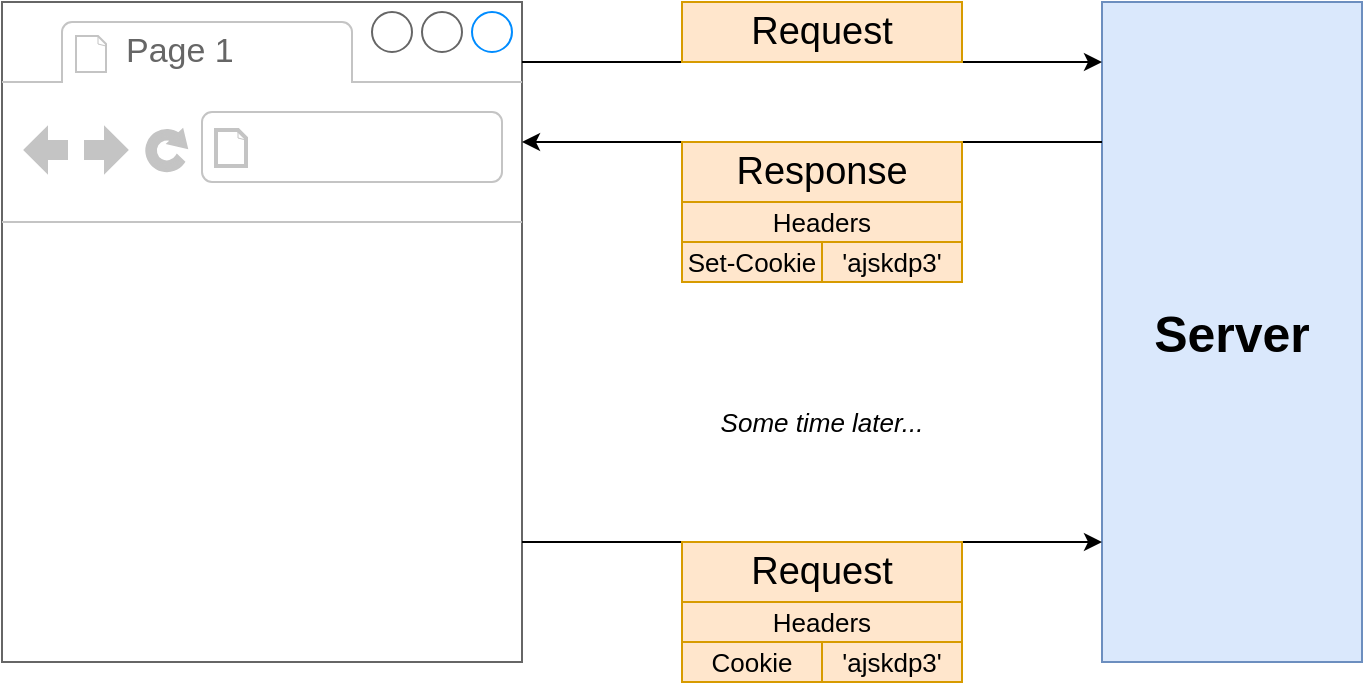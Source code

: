 <mxfile version="12.9.6" type="github" pages="13">
  <diagram id="ZEj5pQy2kHxDN9EY_gSe" name="01 - jwtcookie">
    <mxGraphModel dx="858" dy="422" grid="1" gridSize="10" guides="1" tooltips="1" connect="1" arrows="1" fold="1" page="1" pageScale="1" pageWidth="1920" pageHeight="1200" math="0" shadow="0">
      <root>
        <mxCell id="0" />
        <mxCell id="1" parent="0" />
        <mxCell id="nzxHTYXq3sb10t2tpbqN-3" value="" style="strokeWidth=1;shadow=0;dashed=0;align=center;html=1;shape=mxgraph.mockup.containers.browserWindow;rSize=0;strokeColor=#666666;strokeColor2=#008cff;strokeColor3=#c4c4c4;mainText=,;recursiveResize=0;fontSize=25;" vertex="1" parent="1">
          <mxGeometry x="440" y="230" width="260" height="330" as="geometry" />
        </mxCell>
        <mxCell id="nzxHTYXq3sb10t2tpbqN-4" value="Page 1" style="strokeWidth=1;shadow=0;dashed=0;align=center;html=1;shape=mxgraph.mockup.containers.anchor;fontSize=17;fontColor=#666666;align=left;" vertex="1" parent="nzxHTYXq3sb10t2tpbqN-3">
          <mxGeometry x="60" y="12" width="110" height="26" as="geometry" />
        </mxCell>
        <mxCell id="nzxHTYXq3sb10t2tpbqN-5" value="" style="strokeWidth=1;shadow=0;dashed=0;align=center;html=1;shape=mxgraph.mockup.containers.anchor;rSize=0;fontSize=17;fontColor=#666666;align=left;" vertex="1" parent="nzxHTYXq3sb10t2tpbqN-3">
          <mxGeometry x="130" y="60" width="250" height="26" as="geometry" />
        </mxCell>
        <mxCell id="nzxHTYXq3sb10t2tpbqN-6" value="Server" style="rounded=0;whiteSpace=wrap;html=1;fontSize=25;fillColor=#dae8fc;strokeColor=#6c8ebf;fontStyle=1" vertex="1" parent="1">
          <mxGeometry x="990" y="230" width="130" height="330" as="geometry" />
        </mxCell>
        <mxCell id="nzxHTYXq3sb10t2tpbqN-7" value="" style="endArrow=classic;html=1;fontSize=25;" edge="1" parent="1">
          <mxGeometry width="50" height="50" relative="1" as="geometry">
            <mxPoint x="700" y="260" as="sourcePoint" />
            <mxPoint x="990" y="260" as="targetPoint" />
          </mxGeometry>
        </mxCell>
        <mxCell id="nzxHTYXq3sb10t2tpbqN-8" value="Request" style="rounded=0;whiteSpace=wrap;html=1;fontSize=19;fillColor=#ffe6cc;strokeColor=#d79b00;" vertex="1" parent="1">
          <mxGeometry x="780" y="230" width="140" height="30" as="geometry" />
        </mxCell>
        <mxCell id="nzxHTYXq3sb10t2tpbqN-9" value="" style="endArrow=classic;html=1;fontSize=25;" edge="1" parent="1">
          <mxGeometry width="50" height="50" relative="1" as="geometry">
            <mxPoint x="990" y="300" as="sourcePoint" />
            <mxPoint x="700" y="300" as="targetPoint" />
          </mxGeometry>
        </mxCell>
        <mxCell id="nzxHTYXq3sb10t2tpbqN-10" value="Response" style="rounded=0;whiteSpace=wrap;html=1;fontSize=19;fillColor=#ffe6cc;strokeColor=#d79b00;" vertex="1" parent="1">
          <mxGeometry x="780" y="300" width="140" height="30" as="geometry" />
        </mxCell>
        <mxCell id="nzxHTYXq3sb10t2tpbqN-11" value="Headers" style="rounded=0;whiteSpace=wrap;html=1;fontSize=13;fillColor=#ffe6cc;strokeColor=#d79b00;" vertex="1" parent="1">
          <mxGeometry x="780" y="330" width="140" height="20" as="geometry" />
        </mxCell>
        <mxCell id="nzxHTYXq3sb10t2tpbqN-12" value="Set-Cookie" style="rounded=0;whiteSpace=wrap;html=1;fontSize=13;fillColor=#ffe6cc;strokeColor=#d79b00;" vertex="1" parent="1">
          <mxGeometry x="780" y="350" width="70" height="20" as="geometry" />
        </mxCell>
        <mxCell id="nzxHTYXq3sb10t2tpbqN-13" value="&#39;ajskdp3&#39;" style="rounded=0;whiteSpace=wrap;html=1;fontSize=13;fillColor=#ffe6cc;strokeColor=#d79b00;" vertex="1" parent="1">
          <mxGeometry x="850" y="350" width="70" height="20" as="geometry" />
        </mxCell>
        <mxCell id="nzxHTYXq3sb10t2tpbqN-14" value="" style="endArrow=classic;html=1;fontSize=25;" edge="1" parent="1">
          <mxGeometry width="50" height="50" relative="1" as="geometry">
            <mxPoint x="700" y="500" as="sourcePoint" />
            <mxPoint x="990" y="500" as="targetPoint" />
          </mxGeometry>
        </mxCell>
        <mxCell id="nzxHTYXq3sb10t2tpbqN-15" value="Request" style="rounded=0;whiteSpace=wrap;html=1;fontSize=19;fillColor=#ffe6cc;strokeColor=#d79b00;" vertex="1" parent="1">
          <mxGeometry x="780" y="500" width="140" height="30" as="geometry" />
        </mxCell>
        <mxCell id="nzxHTYXq3sb10t2tpbqN-16" value="Headers" style="rounded=0;whiteSpace=wrap;html=1;fontSize=13;fillColor=#ffe6cc;strokeColor=#d79b00;" vertex="1" parent="1">
          <mxGeometry x="780" y="530" width="140" height="20" as="geometry" />
        </mxCell>
        <mxCell id="nzxHTYXq3sb10t2tpbqN-17" value="Cookie" style="rounded=0;whiteSpace=wrap;html=1;fontSize=13;fillColor=#ffe6cc;strokeColor=#d79b00;" vertex="1" parent="1">
          <mxGeometry x="780" y="550" width="70" height="20" as="geometry" />
        </mxCell>
        <mxCell id="nzxHTYXq3sb10t2tpbqN-18" value="&#39;ajskdp3&#39;" style="rounded=0;whiteSpace=wrap;html=1;fontSize=13;fillColor=#ffe6cc;strokeColor=#d79b00;" vertex="1" parent="1">
          <mxGeometry x="850" y="550" width="70" height="20" as="geometry" />
        </mxCell>
        <mxCell id="nzxHTYXq3sb10t2tpbqN-19" value="&lt;i&gt;Some time later...&lt;/i&gt;" style="text;html=1;strokeColor=none;fillColor=none;align=center;verticalAlign=middle;whiteSpace=wrap;rounded=0;fontSize=13;" vertex="1" parent="1">
          <mxGeometry x="795" y="430" width="110" height="20" as="geometry" />
        </mxCell>
      </root>
    </mxGraphModel>
  </diagram>
  <diagram id="ZEqGhCq9POrhvj-eoDeI" name="02 - jwt">
    <mxGraphModel dx="578" dy="284" grid="1" gridSize="10" guides="1" tooltips="1" connect="1" arrows="1" fold="1" page="1" pageScale="1" pageWidth="1920" pageHeight="1200" math="0" shadow="0">
      <root>
        <mxCell id="4mPwKk0CvUOW3tJcv9Z8-0" />
        <mxCell id="4mPwKk0CvUOW3tJcv9Z8-1" parent="4mPwKk0CvUOW3tJcv9Z8-0" />
        <mxCell id="4mPwKk0CvUOW3tJcv9Z8-6" style="edgeStyle=orthogonalEdgeStyle;rounded=0;orthogonalLoop=1;jettySize=auto;html=1;exitX=0.5;exitY=1;exitDx=0;exitDy=0;fontSize=17;" edge="1" parent="4mPwKk0CvUOW3tJcv9Z8-1" source="4mPwKk0CvUOW3tJcv9Z8-2" target="4mPwKk0CvUOW3tJcv9Z8-5">
          <mxGeometry relative="1" as="geometry" />
        </mxCell>
        <mxCell id="4mPwKk0CvUOW3tJcv9Z8-2" value="{ userId: &#39;kl2j41&#39;, favoriteColor: &#39;red&#39; }" style="rounded=0;whiteSpace=wrap;html=1;fontSize=13;fillColor=#dae8fc;strokeColor=#6c8ebf;" vertex="1" parent="4mPwKk0CvUOW3tJcv9Z8-1">
          <mxGeometry x="650" y="230" width="230" height="50" as="geometry" />
        </mxCell>
        <mxCell id="4mPwKk0CvUOW3tJcv9Z8-3" value="" style="shape=curlyBracket;whiteSpace=wrap;html=1;rounded=1;fontSize=13;" vertex="1" parent="4mPwKk0CvUOW3tJcv9Z8-1">
          <mxGeometry x="620" y="230" width="20" height="50" as="geometry" />
        </mxCell>
        <mxCell id="4mPwKk0CvUOW3tJcv9Z8-4" value="Payload" style="text;html=1;strokeColor=none;fillColor=none;align=right;verticalAlign=middle;whiteSpace=wrap;rounded=0;fontSize=13;" vertex="1" parent="4mPwKk0CvUOW3tJcv9Z8-1">
          <mxGeometry x="580" y="245" width="40" height="20" as="geometry" />
        </mxCell>
        <mxCell id="4mPwKk0CvUOW3tJcv9Z8-5" value="JWT Creation Algorithm" style="rounded=0;whiteSpace=wrap;html=1;fontSize=17;align=center;fontStyle=1;fillColor=#ffe6cc;strokeColor=#d79b00;" vertex="1" parent="4mPwKk0CvUOW3tJcv9Z8-1">
          <mxGeometry x="705" y="300" width="120" height="60" as="geometry" />
        </mxCell>
        <mxCell id="4mPwKk0CvUOW3tJcv9Z8-7" style="edgeStyle=orthogonalEdgeStyle;rounded=0;orthogonalLoop=1;jettySize=auto;html=1;exitX=0.5;exitY=1;exitDx=0;exitDy=0;fontSize=17;" edge="1" parent="4mPwKk0CvUOW3tJcv9Z8-1">
          <mxGeometry relative="1" as="geometry">
            <mxPoint x="764.76" y="360" as="sourcePoint" />
            <mxPoint x="764.76" y="380" as="targetPoint" />
          </mxGeometry>
        </mxCell>
        <mxCell id="4mPwKk0CvUOW3tJcv9Z8-8" value="3ljl25j2lk35lk2j35.23l5k23ljk52lkj3.t34lkj63p46jp3" style="rounded=0;whiteSpace=wrap;html=1;fontSize=13;fillColor=#dae8fc;strokeColor=#6c8ebf;" vertex="1" parent="4mPwKk0CvUOW3tJcv9Z8-1">
          <mxGeometry x="615" y="380" width="300" height="50" as="geometry" />
        </mxCell>
        <mxCell id="4mPwKk0CvUOW3tJcv9Z8-9" value="" style="shape=curlyBracket;whiteSpace=wrap;html=1;rounded=1;fontSize=13;" vertex="1" parent="4mPwKk0CvUOW3tJcv9Z8-1">
          <mxGeometry x="595" y="380" width="20" height="50" as="geometry" />
        </mxCell>
        <mxCell id="4mPwKk0CvUOW3tJcv9Z8-10" value="JWT" style="text;html=1;strokeColor=none;fillColor=none;align=right;verticalAlign=middle;whiteSpace=wrap;rounded=0;fontSize=13;" vertex="1" parent="4mPwKk0CvUOW3tJcv9Z8-1">
          <mxGeometry x="555" y="395" width="40" height="20" as="geometry" />
        </mxCell>
      </root>
    </mxGraphModel>
  </diagram>
  <diagram name="03 - jwt" id="oOJDfSmfmpkA7waxPMlP">
    <mxGraphModel dx="834" dy="411" grid="1" gridSize="10" guides="1" tooltips="1" connect="1" arrows="1" fold="1" page="1" pageScale="1" pageWidth="1920" pageHeight="1200" math="0" shadow="0">
      <root>
        <mxCell id="4JpHDGqGcQ1NDut7H_9z-0" />
        <mxCell id="4JpHDGqGcQ1NDut7H_9z-1" parent="4JpHDGqGcQ1NDut7H_9z-0" />
        <mxCell id="4JpHDGqGcQ1NDut7H_9z-2" value="" style="strokeWidth=1;shadow=0;dashed=0;align=center;html=1;shape=mxgraph.mockup.containers.browserWindow;rSize=0;strokeColor=#666666;strokeColor2=#008cff;strokeColor3=#c4c4c4;mainText=,;recursiveResize=0;fontSize=25;" vertex="1" parent="4JpHDGqGcQ1NDut7H_9z-1">
          <mxGeometry x="440" y="230" width="260" height="330" as="geometry" />
        </mxCell>
        <mxCell id="4JpHDGqGcQ1NDut7H_9z-3" value="Page 1" style="strokeWidth=1;shadow=0;dashed=0;align=center;html=1;shape=mxgraph.mockup.containers.anchor;fontSize=17;fontColor=#666666;align=left;" vertex="1" parent="4JpHDGqGcQ1NDut7H_9z-2">
          <mxGeometry x="60" y="12" width="110" height="26" as="geometry" />
        </mxCell>
        <mxCell id="4JpHDGqGcQ1NDut7H_9z-4" value="" style="strokeWidth=1;shadow=0;dashed=0;align=center;html=1;shape=mxgraph.mockup.containers.anchor;rSize=0;fontSize=17;fontColor=#666666;align=left;" vertex="1" parent="4JpHDGqGcQ1NDut7H_9z-2">
          <mxGeometry x="130" y="60" width="250" height="26" as="geometry" />
        </mxCell>
        <mxCell id="4JpHDGqGcQ1NDut7H_9z-5" value="Server" style="rounded=0;whiteSpace=wrap;html=1;fontSize=25;fillColor=#dae8fc;strokeColor=#6c8ebf;fontStyle=1" vertex="1" parent="4JpHDGqGcQ1NDut7H_9z-1">
          <mxGeometry x="990" y="230" width="130" height="330" as="geometry" />
        </mxCell>
        <mxCell id="4JpHDGqGcQ1NDut7H_9z-8" value="" style="endArrow=classic;html=1;fontSize=25;" edge="1" parent="4JpHDGqGcQ1NDut7H_9z-1">
          <mxGeometry width="50" height="50" relative="1" as="geometry">
            <mxPoint x="700" y="260" as="sourcePoint" />
            <mxPoint x="990" y="260" as="targetPoint" />
          </mxGeometry>
        </mxCell>
        <mxCell id="4JpHDGqGcQ1NDut7H_9z-9" value="Request" style="rounded=0;whiteSpace=wrap;html=1;fontSize=19;fillColor=#ffe6cc;strokeColor=#d79b00;" vertex="1" parent="4JpHDGqGcQ1NDut7H_9z-1">
          <mxGeometry x="750" y="260" width="190" height="30" as="geometry" />
        </mxCell>
        <mxCell id="4JpHDGqGcQ1NDut7H_9z-10" value="Headers" style="rounded=0;whiteSpace=wrap;html=1;fontSize=13;fillColor=#ffe6cc;strokeColor=#d79b00;fontStyle=1" vertex="1" parent="4JpHDGqGcQ1NDut7H_9z-1">
          <mxGeometry x="750" y="290" width="190" height="20" as="geometry" />
        </mxCell>
        <mxCell id="4JpHDGqGcQ1NDut7H_9z-11" value="Authorization" style="rounded=0;whiteSpace=wrap;html=1;fontSize=13;fillColor=#ffe6cc;strokeColor=#d79b00;fontStyle=1" vertex="1" parent="4JpHDGqGcQ1NDut7H_9z-1">
          <mxGeometry x="750" y="310" width="100" height="20" as="geometry" />
        </mxCell>
        <mxCell id="4JpHDGqGcQ1NDut7H_9z-12" value="MY JWT" style="rounded=0;whiteSpace=wrap;html=1;fontSize=13;fillColor=#ffe6cc;strokeColor=#d79b00;" vertex="1" parent="4JpHDGqGcQ1NDut7H_9z-1">
          <mxGeometry x="850" y="310" width="90" height="20" as="geometry" />
        </mxCell>
        <mxCell id="4JpHDGqGcQ1NDut7H_9z-19" value="" style="endArrow=classic;html=1;fontSize=25;" edge="1" parent="4JpHDGqGcQ1NDut7H_9z-1">
          <mxGeometry width="50" height="50" relative="1" as="geometry">
            <mxPoint x="700.0" y="380" as="sourcePoint" />
            <mxPoint x="990" y="380" as="targetPoint" />
          </mxGeometry>
        </mxCell>
        <mxCell id="4JpHDGqGcQ1NDut7H_9z-20" value="Request" style="rounded=0;whiteSpace=wrap;html=1;fontSize=19;fillColor=#ffe6cc;strokeColor=#d79b00;" vertex="1" parent="4JpHDGqGcQ1NDut7H_9z-1">
          <mxGeometry x="750" y="380" width="190" height="30" as="geometry" />
        </mxCell>
        <mxCell id="4JpHDGqGcQ1NDut7H_9z-21" value="Body" style="rounded=0;whiteSpace=wrap;html=1;fontSize=13;fillColor=#ffe6cc;strokeColor=#d79b00;" vertex="1" parent="4JpHDGqGcQ1NDut7H_9z-1">
          <mxGeometry x="750" y="410" width="190" height="20" as="geometry" />
        </mxCell>
        <mxCell id="4JpHDGqGcQ1NDut7H_9z-22" value="token" style="rounded=0;whiteSpace=wrap;html=1;fontSize=13;fillColor=#ffe6cc;strokeColor=#d79b00;fontStyle=1" vertex="1" parent="4JpHDGqGcQ1NDut7H_9z-1">
          <mxGeometry x="750" y="430" width="100" height="20" as="geometry" />
        </mxCell>
        <mxCell id="4JpHDGqGcQ1NDut7H_9z-23" value="MY JWT" style="rounded=0;whiteSpace=wrap;html=1;fontSize=13;fillColor=#ffe6cc;strokeColor=#d79b00;" vertex="1" parent="4JpHDGqGcQ1NDut7H_9z-1">
          <mxGeometry x="850" y="430" width="90" height="20" as="geometry" />
        </mxCell>
        <mxCell id="4JpHDGqGcQ1NDut7H_9z-24" value="" style="endArrow=classic;html=1;fontSize=25;" edge="1" parent="4JpHDGqGcQ1NDut7H_9z-1">
          <mxGeometry width="50" height="50" relative="1" as="geometry">
            <mxPoint x="700.0" y="500" as="sourcePoint" />
            <mxPoint x="990" y="500" as="targetPoint" />
          </mxGeometry>
        </mxCell>
        <mxCell id="4JpHDGqGcQ1NDut7H_9z-25" value="Request" style="rounded=0;whiteSpace=wrap;html=1;fontSize=19;fillColor=#ffe6cc;strokeColor=#d79b00;" vertex="1" parent="4JpHDGqGcQ1NDut7H_9z-1">
          <mxGeometry x="750" y="500" width="190" height="30" as="geometry" />
        </mxCell>
        <mxCell id="4JpHDGqGcQ1NDut7H_9z-26" value="Headers" style="rounded=0;whiteSpace=wrap;html=1;fontSize=13;fillColor=#ffe6cc;strokeColor=#d79b00;fontStyle=1" vertex="1" parent="4JpHDGqGcQ1NDut7H_9z-1">
          <mxGeometry x="750" y="530" width="190" height="20" as="geometry" />
        </mxCell>
        <mxCell id="4JpHDGqGcQ1NDut7H_9z-27" value="Cookie" style="rounded=0;whiteSpace=wrap;html=1;fontSize=13;fillColor=#ffe6cc;strokeColor=#d79b00;fontStyle=1" vertex="1" parent="4JpHDGqGcQ1NDut7H_9z-1">
          <mxGeometry x="750" y="550" width="100" height="20" as="geometry" />
        </mxCell>
        <mxCell id="4JpHDGqGcQ1NDut7H_9z-28" value="MY JWT" style="rounded=0;whiteSpace=wrap;html=1;fontSize=13;fillColor=#ffe6cc;strokeColor=#d79b00;" vertex="1" parent="4JpHDGqGcQ1NDut7H_9z-1">
          <mxGeometry x="850" y="550" width="90" height="20" as="geometry" />
        </mxCell>
      </root>
    </mxGraphModel>
  </diagram>
  <diagram id="z0LL3bTzBJ6V8oQ_v7Dd" name="04 - jwtcookie">
    <mxGraphModel dx="715" dy="352" grid="1" gridSize="10" guides="1" tooltips="1" connect="1" arrows="1" fold="1" page="1" pageScale="1" pageWidth="1920" pageHeight="1200" math="0" shadow="0">
      <root>
        <mxCell id="yMfjxAS7XsmVVbO2dRcF-0" />
        <mxCell id="yMfjxAS7XsmVVbO2dRcF-1" parent="yMfjxAS7XsmVVbO2dRcF-0" />
        <mxCell id="yMfjxAS7XsmVVbO2dRcF-2" value="Cookies" style="rounded=0;whiteSpace=wrap;html=1;fontSize=23;align=center;fontStyle=1;fillColor=#dae8fc;strokeColor=#6c8ebf;" vertex="1" parent="yMfjxAS7XsmVVbO2dRcF-1">
          <mxGeometry x="380" y="210" width="270" height="50" as="geometry" />
        </mxCell>
        <mxCell id="yMfjxAS7XsmVVbO2dRcF-4" value="JWT&#39;s" style="rounded=0;whiteSpace=wrap;html=1;fontSize=23;align=center;fontStyle=1;fillColor=#dae8fc;strokeColor=#6c8ebf;" vertex="1" parent="yMfjxAS7XsmVVbO2dRcF-1">
          <mxGeometry x="730" y="210" width="270" height="50" as="geometry" />
        </mxCell>
        <mxCell id="yMfjxAS7XsmVVbO2dRcF-5" value="Transport mechanism" style="rounded=0;whiteSpace=wrap;html=1;fontSize=16;align=center;fontStyle=0;" vertex="1" parent="yMfjxAS7XsmVVbO2dRcF-1">
          <mxGeometry x="380" y="270" width="270" height="50" as="geometry" />
        </mxCell>
        <mxCell id="yMfjxAS7XsmVVbO2dRcF-6" value="Moves any kind of data between browser and server" style="rounded=0;whiteSpace=wrap;html=1;fontSize=16;align=center;fontStyle=0;" vertex="1" parent="yMfjxAS7XsmVVbO2dRcF-1">
          <mxGeometry x="380" y="330" width="270" height="50" as="geometry" />
        </mxCell>
        <mxCell id="yMfjxAS7XsmVVbO2dRcF-7" value="Automatically managed by the browser" style="rounded=0;whiteSpace=wrap;html=1;fontSize=16;align=center;fontStyle=0;" vertex="1" parent="yMfjxAS7XsmVVbO2dRcF-1">
          <mxGeometry x="380" y="390" width="270" height="50" as="geometry" />
        </mxCell>
        <mxCell id="yMfjxAS7XsmVVbO2dRcF-8" value="Authentication/Authorization mechanism" style="rounded=0;whiteSpace=wrap;html=1;fontSize=16;align=center;fontStyle=0;" vertex="1" parent="yMfjxAS7XsmVVbO2dRcF-1">
          <mxGeometry x="730" y="270" width="270" height="50" as="geometry" />
        </mxCell>
        <mxCell id="yMfjxAS7XsmVVbO2dRcF-9" value="We have to manage it manually" style="rounded=0;whiteSpace=wrap;html=1;fontSize=16;align=center;fontStyle=0;" vertex="1" parent="yMfjxAS7XsmVVbO2dRcF-1">
          <mxGeometry x="730" y="390" width="270" height="50" as="geometry" />
        </mxCell>
        <mxCell id="yMfjxAS7XsmVVbO2dRcF-10" value="Stores any data we want" style="rounded=0;whiteSpace=wrap;html=1;fontSize=16;align=center;fontStyle=0;" vertex="1" parent="yMfjxAS7XsmVVbO2dRcF-1">
          <mxGeometry x="730" y="330" width="270" height="50" as="geometry" />
        </mxCell>
      </root>
    </mxGraphModel>
  </diagram>
  <diagram id="7Q3ZwxN2TZOl2sG_LDMe" name="05 - ms">
    <mxGraphModel dx="858" dy="422" grid="1" gridSize="10" guides="1" tooltips="1" connect="1" arrows="1" fold="1" page="1" pageScale="1" pageWidth="1920" pageHeight="1200" math="0" shadow="0">
      <root>
        <mxCell id="Mn2TlcCPqgx2h8eLBS2P-0" />
        <mxCell id="Mn2TlcCPqgx2h8eLBS2P-1" parent="Mn2TlcCPqgx2h8eLBS2P-0" />
        <mxCell id="oyhw2L4KZdAdGn9ml07F-0" value="" style="rounded=0;whiteSpace=wrap;html=1;fillColor=#f5f5f5;strokeColor=#666666;fontColor=#333333;fontStyle=1;fontSize=19;" vertex="1" parent="Mn2TlcCPqgx2h8eLBS2P-1">
          <mxGeometry x="640" y="305" width="460" height="245" as="geometry" />
        </mxCell>
        <mxCell id="oyhw2L4KZdAdGn9ml07F-1" style="edgeStyle=orthogonalEdgeStyle;rounded=0;orthogonalLoop=1;jettySize=auto;html=1;exitX=1;exitY=0.5;exitDx=0;exitDy=0;fontSize=16;" edge="1" parent="Mn2TlcCPqgx2h8eLBS2P-1" source="oyhw2L4KZdAdGn9ml07F-2" target="oyhw2L4KZdAdGn9ml07F-6">
          <mxGeometry relative="1" as="geometry" />
        </mxCell>
        <mxCell id="oyhw2L4KZdAdGn9ml07F-2" value="{ ticketId: &#39;123123&#39; }" style="rounded=0;whiteSpace=wrap;html=1;fontSize=15;fillColor=#dae8fc;strokeColor=#6c8ebf;" vertex="1" parent="Mn2TlcCPqgx2h8eLBS2P-1">
          <mxGeometry x="340" y="312.5" width="230" height="45" as="geometry" />
        </mxCell>
        <mxCell id="oyhw2L4KZdAdGn9ml07F-3" value="&lt;b&gt;Request to Purchase Ticket&lt;/b&gt;" style="rounded=0;whiteSpace=wrap;html=1;fontSize=15;fillColor=#dae8fc;strokeColor=#6c8ebf;" vertex="1" parent="Mn2TlcCPqgx2h8eLBS2P-1">
          <mxGeometry x="340" y="287.5" width="230" height="25" as="geometry" />
        </mxCell>
        <mxCell id="oyhw2L4KZdAdGn9ml07F-4" value="JWT, Cookie, ETC" style="rounded=0;whiteSpace=wrap;html=1;fontSize=15;fillColor=#dae8fc;strokeColor=#6c8ebf;fontStyle=1" vertex="1" parent="Mn2TlcCPqgx2h8eLBS2P-1">
          <mxGeometry x="340" y="357.5" width="230" height="45" as="geometry" />
        </mxCell>
        <mxCell id="oyhw2L4KZdAdGn9ml07F-5" value="Orders Service" style="rounded=0;whiteSpace=wrap;html=1;fillColor=#f5f5f5;strokeColor=#666666;fontColor=#333333;fontStyle=1;fontSize=19;" vertex="1" parent="Mn2TlcCPqgx2h8eLBS2P-1">
          <mxGeometry x="640" y="270" width="460" height="35" as="geometry" />
        </mxCell>
        <mxCell id="oyhw2L4KZdAdGn9ml07F-6" value="&lt;b style=&quot;font-size: 16px;&quot;&gt;Ticket Purchase Logic&lt;/b&gt;" style="rounded=0;whiteSpace=wrap;html=1;fontSize=16;" vertex="1" parent="Mn2TlcCPqgx2h8eLBS2P-1">
          <mxGeometry x="660" y="320" width="240" height="30" as="geometry" />
        </mxCell>
        <mxCell id="oyhw2L4KZdAdGn9ml07F-7" value="" style="rounded=0;whiteSpace=wrap;html=1;fontSize=16;" vertex="1" parent="Mn2TlcCPqgx2h8eLBS2P-1">
          <mxGeometry x="660" y="350" width="240" height="190" as="geometry" />
        </mxCell>
        <mxCell id="oyhw2L4KZdAdGn9ml07F-8" style="edgeStyle=orthogonalEdgeStyle;rounded=0;orthogonalLoop=1;jettySize=auto;html=1;exitX=0.5;exitY=1;exitDx=0;exitDy=0;entryX=0.5;entryY=0;entryDx=0;entryDy=0;fontSize=16;" edge="1" parent="Mn2TlcCPqgx2h8eLBS2P-1" source="oyhw2L4KZdAdGn9ml07F-10" target="oyhw2L4KZdAdGn9ml07F-12">
          <mxGeometry relative="1" as="geometry" />
        </mxCell>
        <mxCell id="oyhw2L4KZdAdGn9ml07F-9" style="edgeStyle=orthogonalEdgeStyle;rounded=0;orthogonalLoop=1;jettySize=auto;html=1;exitX=1;exitY=0.5;exitDx=0;exitDy=0;entryX=0;entryY=0.25;entryDx=0;entryDy=0;fontSize=18;" edge="1" parent="Mn2TlcCPqgx2h8eLBS2P-1" source="oyhw2L4KZdAdGn9ml07F-10" target="oyhw2L4KZdAdGn9ml07F-14">
          <mxGeometry relative="1" as="geometry" />
        </mxCell>
        <mxCell id="oyhw2L4KZdAdGn9ml07F-10" value="Is this person logged in?" style="rounded=0;whiteSpace=wrap;html=1;fontSize=16;fillColor=#e1d5e7;strokeColor=#9673a6;" vertex="1" parent="Mn2TlcCPqgx2h8eLBS2P-1">
          <mxGeometry x="685" y="362.5" width="190" height="40" as="geometry" />
        </mxCell>
        <mxCell id="oyhw2L4KZdAdGn9ml07F-11" style="edgeStyle=orthogonalEdgeStyle;rounded=0;orthogonalLoop=1;jettySize=auto;html=1;exitX=0.5;exitY=1;exitDx=0;exitDy=0;fontSize=16;" edge="1" parent="Mn2TlcCPqgx2h8eLBS2P-1" source="oyhw2L4KZdAdGn9ml07F-12" target="oyhw2L4KZdAdGn9ml07F-13">
          <mxGeometry relative="1" as="geometry" />
        </mxCell>
        <mxCell id="oyhw2L4KZdAdGn9ml07F-12" value="Yes? Ok, can they purchase this ticket?" style="rounded=0;whiteSpace=wrap;html=1;fontSize=16;fillColor=#e1d5e7;strokeColor=#9673a6;" vertex="1" parent="Mn2TlcCPqgx2h8eLBS2P-1">
          <mxGeometry x="685" y="420" width="190" height="40" as="geometry" />
        </mxCell>
        <mxCell id="oyhw2L4KZdAdGn9ml07F-13" value="........" style="rounded=0;whiteSpace=wrap;html=1;fontSize=16;fillColor=#e1d5e7;strokeColor=#9673a6;" vertex="1" parent="Mn2TlcCPqgx2h8eLBS2P-1">
          <mxGeometry x="685" y="480" width="190" height="40" as="geometry" />
        </mxCell>
        <mxCell id="oyhw2L4KZdAdGn9ml07F-14" value="Logic to inspect JWT/Cookie and decide if user is authenticated" style="rounded=0;whiteSpace=wrap;html=1;shadow=0;labelBackgroundColor=none;fontSize=18;fillColor=#d5e8d4;strokeColor=#82b366;" vertex="1" parent="Mn2TlcCPqgx2h8eLBS2P-1">
          <mxGeometry x="940" y="362.5" width="150" height="140" as="geometry" />
        </mxCell>
        <mxCell id="Texr2aXSqxgHpH79icIR-2" style="edgeStyle=orthogonalEdgeStyle;rounded=0;orthogonalLoop=1;jettySize=auto;html=1;exitX=1;exitY=0.5;exitDx=0;exitDy=0;entryX=0;entryY=0.5;entryDx=0;entryDy=0;fontSize=21;" edge="1" parent="Mn2TlcCPqgx2h8eLBS2P-1" source="Texr2aXSqxgHpH79icIR-0" target="oyhw2L4KZdAdGn9ml07F-12">
          <mxGeometry relative="1" as="geometry">
            <Array as="points">
              <mxPoint x="620" y="525" />
              <mxPoint x="620" y="440" />
            </Array>
          </mxGeometry>
        </mxCell>
        <mxCell id="Texr2aXSqxgHpH79icIR-0" value="Implies that the auth mechanism will tell us &lt;i&gt;details about this person&lt;/i&gt;" style="rounded=0;whiteSpace=wrap;html=1;fontSize=21;align=center;fillColor=#f8cecc;strokeColor=#b85450;fontStyle=1" vertex="1" parent="Mn2TlcCPqgx2h8eLBS2P-1">
          <mxGeometry x="320" y="470" width="260" height="110" as="geometry" />
        </mxCell>
      </root>
    </mxGraphModel>
  </diagram>
  <diagram id="w-YWU4MDgOCP5eVSkqmF" name="08 - authorization">
    <mxGraphModel dx="939" dy="462" grid="1" gridSize="10" guides="1" tooltips="1" connect="1" arrows="1" fold="1" page="1" pageScale="1" pageWidth="1920" pageHeight="1200" math="0" shadow="0">
      <root>
        <mxCell id="28ii1DmlD1lT1tV4P-Ml-0" />
        <mxCell id="28ii1DmlD1lT1tV4P-Ml-1" parent="28ii1DmlD1lT1tV4P-Ml-0" />
        <mxCell id="28ii1DmlD1lT1tV4P-Ml-2" value="" style="rounded=0;whiteSpace=wrap;html=1;fillColor=#f5f5f5;strokeColor=#666666;fontColor=#333333;fontStyle=1;fontSize=19;" vertex="1" parent="28ii1DmlD1lT1tV4P-Ml-1">
          <mxGeometry x="640" y="305" width="530" height="245" as="geometry" />
        </mxCell>
        <mxCell id="28ii1DmlD1lT1tV4P-Ml-3" style="edgeStyle=orthogonalEdgeStyle;rounded=0;orthogonalLoop=1;jettySize=auto;html=1;exitX=1;exitY=0.5;exitDx=0;exitDy=0;fontSize=16;" edge="1" parent="28ii1DmlD1lT1tV4P-Ml-1" source="28ii1DmlD1lT1tV4P-Ml-4" target="28ii1DmlD1lT1tV4P-Ml-8">
          <mxGeometry relative="1" as="geometry" />
        </mxCell>
        <mxCell id="28ii1DmlD1lT1tV4P-Ml-4" value="{ ticketId: &#39;123123&#39; }" style="rounded=0;whiteSpace=wrap;html=1;fontSize=15;fillColor=#dae8fc;strokeColor=#6c8ebf;" vertex="1" parent="28ii1DmlD1lT1tV4P-Ml-1">
          <mxGeometry x="340" y="312.5" width="230" height="45" as="geometry" />
        </mxCell>
        <mxCell id="28ii1DmlD1lT1tV4P-Ml-5" value="&lt;b&gt;Request to Create a Free Coupon&lt;/b&gt;" style="rounded=0;whiteSpace=wrap;html=1;fontSize=15;fillColor=#dae8fc;strokeColor=#6c8ebf;" vertex="1" parent="28ii1DmlD1lT1tV4P-Ml-1">
          <mxGeometry x="340" y="270" width="230" height="42.5" as="geometry" />
        </mxCell>
        <mxCell id="28ii1DmlD1lT1tV4P-Ml-6" value="JWT, Cookie, ETC" style="rounded=0;whiteSpace=wrap;html=1;fontSize=15;fillColor=#dae8fc;strokeColor=#6c8ebf;fontStyle=1" vertex="1" parent="28ii1DmlD1lT1tV4P-Ml-1">
          <mxGeometry x="340" y="357.5" width="230" height="45" as="geometry" />
        </mxCell>
        <mxCell id="28ii1DmlD1lT1tV4P-Ml-7" value="Order Service" style="rounded=0;whiteSpace=wrap;html=1;fillColor=#f5f5f5;strokeColor=#666666;fontColor=#333333;fontStyle=1;fontSize=19;" vertex="1" parent="28ii1DmlD1lT1tV4P-Ml-1">
          <mxGeometry x="640" y="270" width="530" height="35" as="geometry" />
        </mxCell>
        <mxCell id="28ii1DmlD1lT1tV4P-Ml-8" value="&lt;b&gt;Free Coupon Creation&lt;/b&gt;" style="rounded=0;whiteSpace=wrap;html=1;fontSize=16;" vertex="1" parent="28ii1DmlD1lT1tV4P-Ml-1">
          <mxGeometry x="660" y="320" width="290" height="30" as="geometry" />
        </mxCell>
        <mxCell id="28ii1DmlD1lT1tV4P-Ml-9" value="" style="rounded=0;whiteSpace=wrap;html=1;fontSize=16;" vertex="1" parent="28ii1DmlD1lT1tV4P-Ml-1">
          <mxGeometry x="660" y="350" width="290" height="190" as="geometry" />
        </mxCell>
        <mxCell id="28ii1DmlD1lT1tV4P-Ml-10" style="edgeStyle=orthogonalEdgeStyle;rounded=0;orthogonalLoop=1;jettySize=auto;html=1;exitX=0.5;exitY=1;exitDx=0;exitDy=0;entryX=0.5;entryY=0;entryDx=0;entryDy=0;fontSize=16;" edge="1" parent="28ii1DmlD1lT1tV4P-Ml-1" source="28ii1DmlD1lT1tV4P-Ml-12" target="28ii1DmlD1lT1tV4P-Ml-14">
          <mxGeometry relative="1" as="geometry" />
        </mxCell>
        <mxCell id="28ii1DmlD1lT1tV4P-Ml-11" style="edgeStyle=orthogonalEdgeStyle;rounded=0;orthogonalLoop=1;jettySize=auto;html=1;exitX=1;exitY=0.5;exitDx=0;exitDy=0;entryX=0;entryY=0.25;entryDx=0;entryDy=0;fontSize=18;" edge="1" parent="28ii1DmlD1lT1tV4P-Ml-1" source="28ii1DmlD1lT1tV4P-Ml-12" target="28ii1DmlD1lT1tV4P-Ml-16">
          <mxGeometry relative="1" as="geometry" />
        </mxCell>
        <mxCell id="28ii1DmlD1lT1tV4P-Ml-12" value="Is this person logged in?" style="rounded=0;whiteSpace=wrap;html=1;fontSize=16;fillColor=#e1d5e7;strokeColor=#9673a6;" vertex="1" parent="28ii1DmlD1lT1tV4P-Ml-1">
          <mxGeometry x="677.5" y="362.5" width="255" height="40" as="geometry" />
        </mxCell>
        <mxCell id="28ii1DmlD1lT1tV4P-Ml-13" style="edgeStyle=orthogonalEdgeStyle;rounded=0;orthogonalLoop=1;jettySize=auto;html=1;exitX=0.5;exitY=1;exitDx=0;exitDy=0;fontSize=16;" edge="1" parent="28ii1DmlD1lT1tV4P-Ml-1" source="28ii1DmlD1lT1tV4P-Ml-14" target="28ii1DmlD1lT1tV4P-Ml-15">
          <mxGeometry relative="1" as="geometry" />
        </mxCell>
        <mxCell id="28ii1DmlD1lT1tV4P-Ml-14" value="Yes? OK, are they authorized to create free coupons?" style="rounded=0;whiteSpace=wrap;html=1;fontSize=16;fillColor=#e1d5e7;strokeColor=#9673a6;" vertex="1" parent="28ii1DmlD1lT1tV4P-Ml-1">
          <mxGeometry x="677.5" y="420" width="255" height="40" as="geometry" />
        </mxCell>
        <mxCell id="28ii1DmlD1lT1tV4P-Ml-15" value="........" style="rounded=0;whiteSpace=wrap;html=1;fontSize=16;fillColor=#e1d5e7;strokeColor=#9673a6;" vertex="1" parent="28ii1DmlD1lT1tV4P-Ml-1">
          <mxGeometry x="677.5" y="480" width="255" height="40" as="geometry" />
        </mxCell>
        <mxCell id="28ii1DmlD1lT1tV4P-Ml-16" value="Logic to inspect JWT/Cookie and decide if user is authenticated" style="rounded=0;whiteSpace=wrap;html=1;shadow=0;labelBackgroundColor=none;fontSize=18;fillColor=#d5e8d4;strokeColor=#82b366;" vertex="1" parent="28ii1DmlD1lT1tV4P-Ml-1">
          <mxGeometry x="990" y="362.5" width="150" height="140" as="geometry" />
        </mxCell>
        <mxCell id="28ii1DmlD1lT1tV4P-Ml-17" style="edgeStyle=orthogonalEdgeStyle;rounded=0;orthogonalLoop=1;jettySize=auto;html=1;exitX=1;exitY=0.5;exitDx=0;exitDy=0;entryX=0;entryY=0.5;entryDx=0;entryDy=0;fontSize=21;" edge="1" parent="28ii1DmlD1lT1tV4P-Ml-1" source="28ii1DmlD1lT1tV4P-Ml-18" target="28ii1DmlD1lT1tV4P-Ml-14">
          <mxGeometry relative="1" as="geometry">
            <Array as="points">
              <mxPoint x="620" y="525" />
              <mxPoint x="620" y="440" />
            </Array>
          </mxGeometry>
        </mxCell>
        <mxCell id="28ii1DmlD1lT1tV4P-Ml-18" value="Implies that the auth mechanism needs to include authorization info" style="rounded=0;whiteSpace=wrap;html=1;fontSize=21;align=center;fillColor=#f8cecc;strokeColor=#b85450;fontStyle=1" vertex="1" parent="28ii1DmlD1lT1tV4P-Ml-1">
          <mxGeometry x="320" y="470" width="260" height="110" as="geometry" />
        </mxCell>
        <mxCell id="28ii1DmlD1lT1tV4P-Ml-20" style="edgeStyle=orthogonalEdgeStyle;rounded=0;orthogonalLoop=1;jettySize=auto;html=1;exitX=0.5;exitY=1;exitDx=0;exitDy=0;entryX=0.5;entryY=0;entryDx=0;entryDy=0;fontSize=21;" edge="1" parent="28ii1DmlD1lT1tV4P-Ml-1" source="28ii1DmlD1lT1tV4P-Ml-19" target="28ii1DmlD1lT1tV4P-Ml-5">
          <mxGeometry relative="1" as="geometry" />
        </mxCell>
        <mxCell id="28ii1DmlD1lT1tV4P-Ml-19" value="&lt;b style=&quot;font-size: 21px;&quot;&gt;Admin User&lt;/b&gt;" style="rounded=0;whiteSpace=wrap;html=1;fontSize=21;fillColor=#ffe6cc;strokeColor=#d79b00;" vertex="1" parent="28ii1DmlD1lT1tV4P-Ml-1">
          <mxGeometry x="370" y="190" width="170" height="60" as="geometry" />
        </mxCell>
      </root>
    </mxGraphModel>
  </diagram>
  <diagram id="2cKMZ2m2bdwQlyXMEfJ5" name="06 - exp">
    <mxGraphModel dx="858" dy="422" grid="1" gridSize="10" guides="1" tooltips="1" connect="1" arrows="1" fold="1" page="1" pageScale="1" pageWidth="1920" pageHeight="1200" math="0" shadow="0">
      <root>
        <mxCell id="_fjzD58_JMxnYFG5KsSI-0" />
        <mxCell id="_fjzD58_JMxnYFG5KsSI-1" parent="_fjzD58_JMxnYFG5KsSI-0" />
        <mxCell id="_fjzD58_JMxnYFG5KsSI-2" value="Auth Service" style="rounded=0;whiteSpace=wrap;html=1;fillColor=#f5f5f5;strokeColor=#666666;fontColor=#333333;fontStyle=1;fontSize=19;" vertex="1" parent="_fjzD58_JMxnYFG5KsSI-1">
          <mxGeometry x="870" y="180" width="280" height="35" as="geometry" />
        </mxCell>
        <mxCell id="_fjzD58_JMxnYFG5KsSI-3" value="" style="rounded=0;whiteSpace=wrap;html=1;fillColor=#f5f5f5;strokeColor=#666666;fontColor=#333333;fontStyle=1;fontSize=19;" vertex="1" parent="_fjzD58_JMxnYFG5KsSI-1">
          <mxGeometry x="870" y="215" width="280" height="215" as="geometry" />
        </mxCell>
        <mxCell id="_fjzD58_JMxnYFG5KsSI-4" value="Sign In Logic" style="rounded=0;whiteSpace=wrap;html=1;shadow=0;labelBackgroundColor=none;fontSize=18;fillColor=#d5e8d4;strokeColor=#82b366;fontStyle=1" vertex="1" parent="_fjzD58_JMxnYFG5KsSI-1">
          <mxGeometry x="885" y="225" width="250" height="30" as="geometry" />
        </mxCell>
        <mxCell id="_fjzD58_JMxnYFG5KsSI-5" value="{ email: &#39;...&#39;, password: &#39;...&#39; }" style="rounded=0;whiteSpace=wrap;html=1;fontSize=15;fillColor=#dae8fc;strokeColor=#6c8ebf;" vertex="1" parent="_fjzD58_JMxnYFG5KsSI-1">
          <mxGeometry x="600" y="244" width="230" height="45" as="geometry" />
        </mxCell>
        <mxCell id="_fjzD58_JMxnYFG5KsSI-6" value="&lt;b&gt;Request to Sign In&lt;/b&gt;" style="rounded=0;whiteSpace=wrap;html=1;fontSize=15;fillColor=#dae8fc;strokeColor=#6c8ebf;" vertex="1" parent="_fjzD58_JMxnYFG5KsSI-1">
          <mxGeometry x="600" y="219" width="230" height="25" as="geometry" />
        </mxCell>
        <mxCell id="_fjzD58_JMxnYFG5KsSI-7" value="" style="rounded=0;whiteSpace=wrap;html=1;shadow=0;labelBackgroundColor=none;fontSize=18;fillColor=#d5e8d4;strokeColor=#82b366;fontStyle=1" vertex="1" parent="_fjzD58_JMxnYFG5KsSI-1">
          <mxGeometry x="885" y="255" width="250" height="155" as="geometry" />
        </mxCell>
        <mxCell id="_fjzD58_JMxnYFG5KsSI-8" style="edgeStyle=orthogonalEdgeStyle;rounded=0;orthogonalLoop=1;jettySize=auto;html=1;exitX=0.5;exitY=1;exitDx=0;exitDy=0;fontSize=12;" edge="1" parent="_fjzD58_JMxnYFG5KsSI-1" source="_fjzD58_JMxnYFG5KsSI-9" target="_fjzD58_JMxnYFG5KsSI-10">
          <mxGeometry relative="1" as="geometry" />
        </mxCell>
        <mxCell id="_fjzD58_JMxnYFG5KsSI-9" value="Email good? Password good?" style="rounded=0;whiteSpace=wrap;html=1;shadow=0;labelBackgroundColor=none;fontSize=12;" vertex="1" parent="_fjzD58_JMxnYFG5KsSI-1">
          <mxGeometry x="895" y="270" width="230" height="40" as="geometry" />
        </mxCell>
        <mxCell id="_fjzD58_JMxnYFG5KsSI-10" value="Yes? Great. Here&#39;s a token to identify you.&amp;nbsp; Include it on all followup requests" style="rounded=0;whiteSpace=wrap;html=1;shadow=0;labelBackgroundColor=none;fontSize=12;" vertex="1" parent="_fjzD58_JMxnYFG5KsSI-1">
          <mxGeometry x="895" y="330" width="230" height="40" as="geometry" />
        </mxCell>
        <mxCell id="_fjzD58_JMxnYFG5KsSI-11" value="User ABC" style="rounded=0;whiteSpace=wrap;html=1;fontSize=24;fillColor=#ffe6cc;strokeColor=#d79b00;" vertex="1" parent="_fjzD58_JMxnYFG5KsSI-1">
          <mxGeometry x="415" y="225" width="140" height="195" as="geometry" />
        </mxCell>
        <mxCell id="_fjzD58_JMxnYFG5KsSI-12" value="" style="endArrow=classic;html=1;fontSize=24;" edge="1" parent="_fjzD58_JMxnYFG5KsSI-1">
          <mxGeometry width="50" height="50" relative="1" as="geometry">
            <mxPoint x="555.0" y="289.71" as="sourcePoint" />
            <mxPoint x="895.0" y="289.71" as="targetPoint" />
          </mxGeometry>
        </mxCell>
        <mxCell id="_fjzD58_JMxnYFG5KsSI-13" value="" style="endArrow=classic;html=1;fontSize=24;" edge="1" parent="_fjzD58_JMxnYFG5KsSI-1">
          <mxGeometry width="50" height="50" relative="1" as="geometry">
            <mxPoint x="895.0" y="349.71" as="sourcePoint" />
            <mxPoint x="555.0" y="349.71" as="targetPoint" />
          </mxGeometry>
        </mxCell>
        <mxCell id="_fjzD58_JMxnYFG5KsSI-14" value="JWT, Cookie, Whatever &lt;b&gt;that is only good for 15 minutes&lt;/b&gt;" style="rounded=0;whiteSpace=wrap;html=1;fontSize=15;fillColor=#dae8fc;strokeColor=#6c8ebf;" vertex="1" parent="_fjzD58_JMxnYFG5KsSI-1">
          <mxGeometry x="600" y="350" width="230" height="45" as="geometry" />
        </mxCell>
        <mxCell id="F0x3PNDcsvQzuyM5-ZAe-1" style="edgeStyle=orthogonalEdgeStyle;rounded=0;orthogonalLoop=1;jettySize=auto;html=1;exitX=0.5;exitY=0;exitDx=0;exitDy=0;fontSize=21;" edge="1" parent="_fjzD58_JMxnYFG5KsSI-1" source="F0x3PNDcsvQzuyM5-ZAe-0" target="_fjzD58_JMxnYFG5KsSI-14">
          <mxGeometry relative="1" as="geometry" />
        </mxCell>
        <mxCell id="F0x3PNDcsvQzuyM5-ZAe-0" value="Implies that the auth mechanism must have some built-in, super secure way of expiring after a period of time" style="rounded=0;whiteSpace=wrap;html=1;fontSize=21;align=center;fillColor=#f8cecc;strokeColor=#b85450;fontStyle=1" vertex="1" parent="_fjzD58_JMxnYFG5KsSI-1">
          <mxGeometry x="537.5" y="450" width="355" height="110" as="geometry" />
        </mxCell>
      </root>
    </mxGraphModel>
  </diagram>
  <diagram id="uo7gvLweyoqJs94GR9yZ" name="07 - gr">
    <mxGraphModel dx="858" dy="422" grid="1" gridSize="10" guides="1" tooltips="1" connect="1" arrows="1" fold="1" page="1" pageScale="1" pageWidth="1920" pageHeight="1200" math="0" shadow="0">
      <root>
        <mxCell id="s2mz-CVyU4HwvscYZhb4-0" />
        <mxCell id="s2mz-CVyU4HwvscYZhb4-1" parent="s2mz-CVyU4HwvscYZhb4-0" />
        <mxCell id="F-9PNOBNDRLOLb70xgWj-0" value="" style="strokeWidth=1;shadow=0;dashed=0;align=center;html=1;shape=mxgraph.mockup.containers.browserWindow;rSize=0;strokeColor=#666666;strokeColor2=#008cff;strokeColor3=#c4c4c4;mainText=,;recursiveResize=0;fontStyle=1" vertex="1" parent="s2mz-CVyU4HwvscYZhb4-1">
          <mxGeometry x="310" y="210" width="310" height="390" as="geometry" />
        </mxCell>
        <mxCell id="F-9PNOBNDRLOLb70xgWj-1" value="Page 1" style="strokeWidth=1;shadow=0;dashed=0;align=center;html=1;shape=mxgraph.mockup.containers.anchor;fontSize=17;fontColor=#666666;align=left;" vertex="1" parent="F-9PNOBNDRLOLb70xgWj-0">
          <mxGeometry x="60" y="12" width="110" height="26" as="geometry" />
        </mxCell>
        <mxCell id="F-9PNOBNDRLOLb70xgWj-2" value="" style="strokeWidth=1;shadow=0;dashed=0;align=center;html=1;shape=mxgraph.mockup.containers.anchor;rSize=0;fontSize=17;fontColor=#666666;align=left;" vertex="1" parent="F-9PNOBNDRLOLb70xgWj-0">
          <mxGeometry x="130" y="60" width="250" height="26" as="geometry" />
        </mxCell>
        <mxCell id="F-9PNOBNDRLOLb70xgWj-3" value="React App" style="rounded=0;whiteSpace=wrap;html=1;fontSize=22;fillColor=#ffe6cc;strokeColor=#d79b00;fontStyle=1" vertex="1" parent="F-9PNOBNDRLOLb70xgWj-0">
          <mxGeometry x="75" y="180" width="160" height="120" as="geometry" />
        </mxCell>
        <mxCell id="F-9PNOBNDRLOLb70xgWj-4" value="Auth Service" style="rounded=0;whiteSpace=wrap;html=1;fillColor=#f5f5f5;strokeColor=#666666;fontColor=#333333;fontStyle=1;fontSize=19;" vertex="1" parent="s2mz-CVyU4HwvscYZhb4-1">
          <mxGeometry x="770" y="230" width="190" height="35" as="geometry" />
        </mxCell>
        <mxCell id="F-9PNOBNDRLOLb70xgWj-5" value="" style="rounded=0;whiteSpace=wrap;html=1;fillColor=#f5f5f5;strokeColor=#666666;fontColor=#333333;fontStyle=1;fontSize=19;" vertex="1" parent="s2mz-CVyU4HwvscYZhb4-1">
          <mxGeometry x="770" y="265" width="190" height="60" as="geometry" />
        </mxCell>
        <mxCell id="F-9PNOBNDRLOLb70xgWj-6" value="Express + express-validator" style="rounded=0;whiteSpace=wrap;html=1;fontSize=15;" vertex="1" parent="s2mz-CVyU4HwvscYZhb4-1">
          <mxGeometry x="800" y="270" width="130" height="50" as="geometry" />
        </mxCell>
        <mxCell id="F-9PNOBNDRLOLb70xgWj-7" value="" style="endArrow=classic;html=1;fontSize=15;" edge="1" parent="s2mz-CVyU4HwvscYZhb4-1">
          <mxGeometry width="50" height="50" relative="1" as="geometry">
            <mxPoint x="620" y="280" as="sourcePoint" />
            <mxPoint x="770" y="280" as="targetPoint" />
          </mxGeometry>
        </mxCell>
        <mxCell id="F-9PNOBNDRLOLb70xgWj-8" value="Request" style="rounded=0;whiteSpace=wrap;html=1;fontSize=15;fillColor=#dae8fc;strokeColor=#6c8ebf;" vertex="1" parent="s2mz-CVyU4HwvscYZhb4-1">
          <mxGeometry x="650" y="280" width="90" height="30" as="geometry" />
        </mxCell>
        <mxCell id="F-9PNOBNDRLOLb70xgWj-11" value="Orders Service" style="rounded=0;whiteSpace=wrap;html=1;fillColor=#f5f5f5;strokeColor=#666666;fontColor=#333333;fontStyle=1;fontSize=19;" vertex="1" parent="s2mz-CVyU4HwvscYZhb4-1">
          <mxGeometry x="770" y="370" width="190" height="35" as="geometry" />
        </mxCell>
        <mxCell id="F-9PNOBNDRLOLb70xgWj-12" value="" style="rounded=0;whiteSpace=wrap;html=1;fillColor=#f5f5f5;strokeColor=#666666;fontColor=#333333;fontStyle=1;fontSize=19;" vertex="1" parent="s2mz-CVyU4HwvscYZhb4-1">
          <mxGeometry x="770" y="405" width="190" height="60" as="geometry" />
        </mxCell>
        <mxCell id="F-9PNOBNDRLOLb70xgWj-13" value="Ruby on Rails" style="rounded=0;whiteSpace=wrap;html=1;fontSize=15;fillColor=#e1d5e7;strokeColor=#9673a6;" vertex="1" parent="s2mz-CVyU4HwvscYZhb4-1">
          <mxGeometry x="800" y="410" width="130" height="50" as="geometry" />
        </mxCell>
        <mxCell id="F-9PNOBNDRLOLb70xgWj-14" value="Payments Service" style="rounded=0;whiteSpace=wrap;html=1;fillColor=#f5f5f5;strokeColor=#666666;fontColor=#333333;fontStyle=1;fontSize=19;" vertex="1" parent="s2mz-CVyU4HwvscYZhb4-1">
          <mxGeometry x="770" y="505" width="190" height="35" as="geometry" />
        </mxCell>
        <mxCell id="F-9PNOBNDRLOLb70xgWj-15" value="" style="rounded=0;whiteSpace=wrap;html=1;fillColor=#f5f5f5;strokeColor=#666666;fontColor=#333333;fontStyle=1;fontSize=19;" vertex="1" parent="s2mz-CVyU4HwvscYZhb4-1">
          <mxGeometry x="770" y="540" width="190" height="60" as="geometry" />
        </mxCell>
        <mxCell id="F-9PNOBNDRLOLb70xgWj-16" value="Java Spring" style="rounded=0;whiteSpace=wrap;html=1;fontSize=15;fillColor=#d5e8d4;strokeColor=#82b366;" vertex="1" parent="s2mz-CVyU4HwvscYZhb4-1">
          <mxGeometry x="800" y="545" width="130" height="50" as="geometry" />
        </mxCell>
        <mxCell id="F-9PNOBNDRLOLb70xgWj-29" value="" style="endArrow=classic;html=1;fontSize=15;" edge="1" parent="s2mz-CVyU4HwvscYZhb4-1">
          <mxGeometry width="50" height="50" relative="1" as="geometry">
            <mxPoint x="620" y="420" as="sourcePoint" />
            <mxPoint x="770" y="420" as="targetPoint" />
          </mxGeometry>
        </mxCell>
        <mxCell id="F-9PNOBNDRLOLb70xgWj-30" value="Request" style="rounded=0;whiteSpace=wrap;html=1;fontSize=15;fillColor=#dae8fc;strokeColor=#6c8ebf;" vertex="1" parent="s2mz-CVyU4HwvscYZhb4-1">
          <mxGeometry x="650" y="420" width="90" height="30" as="geometry" />
        </mxCell>
        <mxCell id="F-9PNOBNDRLOLb70xgWj-31" value="" style="endArrow=classic;html=1;fontSize=15;" edge="1" parent="s2mz-CVyU4HwvscYZhb4-1">
          <mxGeometry width="50" height="50" relative="1" as="geometry">
            <mxPoint x="620" y="555" as="sourcePoint" />
            <mxPoint x="770" y="555" as="targetPoint" />
          </mxGeometry>
        </mxCell>
        <mxCell id="F-9PNOBNDRLOLb70xgWj-32" value="Request" style="rounded=0;whiteSpace=wrap;html=1;fontSize=15;fillColor=#dae8fc;strokeColor=#6c8ebf;" vertex="1" parent="s2mz-CVyU4HwvscYZhb4-1">
          <mxGeometry x="650" y="555" width="90" height="30" as="geometry" />
        </mxCell>
        <mxCell id="F-9PNOBNDRLOLb70xgWj-33" value="" style="shape=curlyBracket;whiteSpace=wrap;html=1;rounded=1;fontSize=21;align=center;rotation=-180;" vertex="1" parent="s2mz-CVyU4HwvscYZhb4-1">
          <mxGeometry x="970" y="230" width="30" height="370" as="geometry" />
        </mxCell>
        <mxCell id="F-9PNOBNDRLOLb70xgWj-36" value="Implies that the auth mechanism must be easily understood by many languages" style="rounded=0;whiteSpace=wrap;html=1;fontSize=18;align=center;fillColor=#f8cecc;strokeColor=#b85450;" vertex="1" parent="s2mz-CVyU4HwvscYZhb4-1">
          <mxGeometry x="1000" y="337.5" width="290" height="77.5" as="geometry" />
        </mxCell>
        <mxCell id="F-9PNOBNDRLOLb70xgWj-37" value="Implies that the auth mechanism shouldn&#39;t require some kind of backing data store on the server" style="rounded=0;whiteSpace=wrap;html=1;fontSize=18;align=center;fillColor=#f8cecc;strokeColor=#b85450;" vertex="1" parent="s2mz-CVyU4HwvscYZhb4-1">
          <mxGeometry x="1000" y="415" width="290" height="77.5" as="geometry" />
        </mxCell>
      </root>
    </mxGraphModel>
  </diagram>
  <diagram id="IV1ulw9lxmTMSxOPJXGT" name="09 - summary">
    <mxGraphModel dx="715" dy="352" grid="1" gridSize="10" guides="1" tooltips="1" connect="1" arrows="1" fold="1" page="1" pageScale="1" pageWidth="1920" pageHeight="1200" math="0" shadow="0">
      <root>
        <mxCell id="9p7NXoQSCWelzzTEPa0n-0" />
        <mxCell id="9p7NXoQSCWelzzTEPa0n-1" parent="9p7NXoQSCWelzzTEPa0n-0" />
        <mxCell id="_7pZYQIAmvRBqwKPATop-0" style="edgeStyle=orthogonalEdgeStyle;rounded=0;orthogonalLoop=1;jettySize=auto;html=1;exitX=1;exitY=0.5;exitDx=0;exitDy=0;entryX=1;entryY=0.5;entryDx=0;entryDy=0;fontSize=29;" edge="1" parent="9p7NXoQSCWelzzTEPa0n-1" source="O73FRF15p1ihtJJ4EWfB-0" target="P2b4f7u4CI-cJM5XmXVX-0">
          <mxGeometry relative="1" as="geometry">
            <Array as="points">
              <mxPoint x="1090" y="275" />
              <mxPoint x="1090" y="515" />
            </Array>
          </mxGeometry>
        </mxCell>
        <mxCell id="O73FRF15p1ihtJJ4EWfB-0" value="Must be able to tell us &lt;span style=&quot;font-size: 17px;&quot;&gt;details about a user&lt;/span&gt;" style="rounded=0;whiteSpace=wrap;html=1;fontSize=17;align=center;fillColor=#f8cecc;strokeColor=#b85450;fontStyle=0" vertex="1" parent="9p7NXoQSCWelzzTEPa0n-1">
          <mxGeometry x="550" y="250" width="490" height="50" as="geometry" />
        </mxCell>
        <mxCell id="O73FRF15p1ihtJJ4EWfB-1" value="Requirements for Our Auth Mechanism" style="text;html=1;strokeColor=none;fillColor=none;align=center;verticalAlign=middle;whiteSpace=wrap;rounded=0;fontSize=21;fontStyle=1" vertex="1" parent="9p7NXoQSCWelzzTEPa0n-1">
          <mxGeometry x="682.5" y="210" width="225" height="20" as="geometry" />
        </mxCell>
        <mxCell id="O73FRF15p1ihtJJ4EWfB-3" value="Must be able to handle authorization info" style="rounded=0;whiteSpace=wrap;html=1;fontSize=17;align=center;fillColor=#f8cecc;strokeColor=#b85450;fontStyle=0" vertex="1" parent="9p7NXoQSCWelzzTEPa0n-1">
          <mxGeometry x="550" y="310" width="490" height="50" as="geometry" />
        </mxCell>
        <mxCell id="nuse2TKQCc1zyLK6CsyQ-0" value="Must have a built-in, tamper-resistant way to expire or invalidate itself" style="rounded=0;whiteSpace=wrap;html=1;fontSize=17;align=center;fillColor=#f8cecc;strokeColor=#b85450;fontStyle=0" vertex="1" parent="9p7NXoQSCWelzzTEPa0n-1">
          <mxGeometry x="550" y="370" width="490" height="50" as="geometry" />
        </mxCell>
        <mxCell id="lNMUzmGk5akjj4P82jIu-0" value="Must be easily understood between different languages" style="rounded=0;whiteSpace=wrap;html=1;fontSize=17;align=center;fillColor=#f8cecc;strokeColor=#b85450;fontStyle=0" vertex="1" parent="9p7NXoQSCWelzzTEPa0n-1">
          <mxGeometry x="550" y="430" width="490" height="50" as="geometry" />
        </mxCell>
        <mxCell id="P2b4f7u4CI-cJM5XmXVX-0" value="Must not require some kind of backing data store on the server" style="rounded=0;whiteSpace=wrap;html=1;fontSize=17;align=center;fillColor=#f8cecc;strokeColor=#b85450;fontStyle=0" vertex="1" parent="9p7NXoQSCWelzzTEPa0n-1">
          <mxGeometry x="550" y="490" width="490" height="50" as="geometry" />
        </mxCell>
      </root>
    </mxGraphModel>
  </diagram>
  <diagram name="10 - sum" id="OXaW3txn3DIPe-nTdxBZ">
    <mxGraphModel dx="834" dy="411" grid="1" gridSize="10" guides="1" tooltips="1" connect="1" arrows="1" fold="1" page="1" pageScale="1" pageWidth="1920" pageHeight="1200" math="0" shadow="0">
      <root>
        <mxCell id="yx72x8OfHLAApWaz8mYD-0" />
        <mxCell id="yx72x8OfHLAApWaz8mYD-1" parent="yx72x8OfHLAApWaz8mYD-0" />
        <mxCell id="yx72x8OfHLAApWaz8mYD-9" style="edgeStyle=orthogonalEdgeStyle;rounded=0;orthogonalLoop=1;jettySize=auto;html=1;exitX=1;exitY=0.5;exitDx=0;exitDy=0;fontSize=29;" edge="1" parent="yx72x8OfHLAApWaz8mYD-1" source="yx72x8OfHLAApWaz8mYD-2" target="yx72x8OfHLAApWaz8mYD-8">
          <mxGeometry relative="1" as="geometry" />
        </mxCell>
        <mxCell id="yx72x8OfHLAApWaz8mYD-2" value="Must be able to tell us &lt;span style=&quot;font-size: 17px;&quot;&gt;details about a user&lt;/span&gt;" style="rounded=0;whiteSpace=wrap;html=1;fontSize=17;align=center;fillColor=#f8cecc;strokeColor=#b85450;fontStyle=0" vertex="1" parent="yx72x8OfHLAApWaz8mYD-1">
          <mxGeometry x="550" y="250" width="490" height="50" as="geometry" />
        </mxCell>
        <mxCell id="yx72x8OfHLAApWaz8mYD-3" value="Requirements for Our Auth Mechanism" style="text;html=1;strokeColor=none;fillColor=none;align=center;verticalAlign=middle;whiteSpace=wrap;rounded=0;fontSize=21;fontStyle=1" vertex="1" parent="yx72x8OfHLAApWaz8mYD-1">
          <mxGeometry x="682.5" y="210" width="225" height="20" as="geometry" />
        </mxCell>
        <mxCell id="yx72x8OfHLAApWaz8mYD-10" style="edgeStyle=orthogonalEdgeStyle;rounded=0;orthogonalLoop=1;jettySize=auto;html=1;exitX=1;exitY=0.5;exitDx=0;exitDy=0;fontSize=29;" edge="1" parent="yx72x8OfHLAApWaz8mYD-1" source="yx72x8OfHLAApWaz8mYD-4" target="yx72x8OfHLAApWaz8mYD-8">
          <mxGeometry relative="1" as="geometry" />
        </mxCell>
        <mxCell id="yx72x8OfHLAApWaz8mYD-4" value="Must be able to handle authorization info" style="rounded=0;whiteSpace=wrap;html=1;fontSize=17;align=center;fillColor=#f8cecc;strokeColor=#b85450;fontStyle=0" vertex="1" parent="yx72x8OfHLAApWaz8mYD-1">
          <mxGeometry x="550" y="310" width="490" height="50" as="geometry" />
        </mxCell>
        <mxCell id="yx72x8OfHLAApWaz8mYD-11" style="edgeStyle=orthogonalEdgeStyle;rounded=0;orthogonalLoop=1;jettySize=auto;html=1;exitX=1;exitY=0.5;exitDx=0;exitDy=0;fontSize=29;" edge="1" parent="yx72x8OfHLAApWaz8mYD-1" source="yx72x8OfHLAApWaz8mYD-5" target="yx72x8OfHLAApWaz8mYD-8">
          <mxGeometry relative="1" as="geometry" />
        </mxCell>
        <mxCell id="yx72x8OfHLAApWaz8mYD-5" value="Must have a built-in, tamper-resistant way to expire or invalidate itself" style="rounded=0;whiteSpace=wrap;html=1;fontSize=17;align=center;fillColor=#f8cecc;strokeColor=#b85450;fontStyle=0" vertex="1" parent="yx72x8OfHLAApWaz8mYD-1">
          <mxGeometry x="550" y="370" width="490" height="50" as="geometry" />
        </mxCell>
        <mxCell id="yx72x8OfHLAApWaz8mYD-12" style="edgeStyle=orthogonalEdgeStyle;rounded=0;orthogonalLoop=1;jettySize=auto;html=1;exitX=1;exitY=0.5;exitDx=0;exitDy=0;entryX=0;entryY=0.5;entryDx=0;entryDy=0;fontSize=29;" edge="1" parent="yx72x8OfHLAApWaz8mYD-1" source="yx72x8OfHLAApWaz8mYD-6" target="yx72x8OfHLAApWaz8mYD-8">
          <mxGeometry relative="1" as="geometry" />
        </mxCell>
        <mxCell id="yx72x8OfHLAApWaz8mYD-6" value="Must be easily understood between different languages" style="rounded=0;whiteSpace=wrap;html=1;fontSize=17;align=center;fillColor=#f8cecc;strokeColor=#b85450;fontStyle=0" vertex="1" parent="yx72x8OfHLAApWaz8mYD-1">
          <mxGeometry x="550" y="430" width="490" height="50" as="geometry" />
        </mxCell>
        <mxCell id="yx72x8OfHLAApWaz8mYD-13" style="edgeStyle=orthogonalEdgeStyle;rounded=0;orthogonalLoop=1;jettySize=auto;html=1;exitX=1;exitY=0.5;exitDx=0;exitDy=0;fontSize=29;" edge="1" parent="yx72x8OfHLAApWaz8mYD-1" source="yx72x8OfHLAApWaz8mYD-7" target="yx72x8OfHLAApWaz8mYD-8">
          <mxGeometry relative="1" as="geometry" />
        </mxCell>
        <mxCell id="yx72x8OfHLAApWaz8mYD-7" value="Must not require some kind of backing data store on the server" style="rounded=0;whiteSpace=wrap;html=1;fontSize=17;align=center;fillColor=#f8cecc;strokeColor=#b85450;fontStyle=0" vertex="1" parent="yx72x8OfHLAApWaz8mYD-1">
          <mxGeometry x="550" y="490" width="490" height="50" as="geometry" />
        </mxCell>
        <mxCell id="yx72x8OfHLAApWaz8mYD-8" value="JWT!" style="rounded=0;whiteSpace=wrap;html=1;fontSize=29;align=center;fontStyle=1;fillColor=#dae8fc;strokeColor=#6c8ebf;" vertex="1" parent="yx72x8OfHLAApWaz8mYD-1">
          <mxGeometry x="1110" y="250" width="120" height="290" as="geometry" />
        </mxCell>
      </root>
    </mxGraphModel>
  </diagram>
  <diagram name="11 - normal" id="UtyN2U86ch3xbWobAUom">
    <mxGraphModel dx="1113" dy="547" grid="1" gridSize="10" guides="1" tooltips="1" connect="1" arrows="1" fold="1" page="1" pageScale="1" pageWidth="1920" pageHeight="1200" math="0" shadow="0">
      <root>
        <mxCell id="jVRi4xeFj6Hs_E2-xsYy-0" />
        <mxCell id="jVRi4xeFj6Hs_E2-xsYy-1" parent="jVRi4xeFj6Hs_E2-xsYy-0" />
        <mxCell id="jVRi4xeFj6Hs_E2-xsYy-5" value="Client" style="rounded=0;whiteSpace=wrap;html=1;fillColor=#f5f5f5;strokeColor=#666666;fontColor=#333333;fontStyle=1;fontSize=19;" vertex="1" parent="jVRi4xeFj6Hs_E2-xsYy-1">
          <mxGeometry x="870" y="260" width="190" height="35" as="geometry" />
        </mxCell>
        <mxCell id="jVRi4xeFj6Hs_E2-xsYy-6" value="" style="rounded=0;whiteSpace=wrap;html=1;fillColor=#f5f5f5;strokeColor=#666666;fontColor=#333333;fontStyle=1;fontSize=19;" vertex="1" parent="jVRi4xeFj6Hs_E2-xsYy-1">
          <mxGeometry x="870" y="295" width="190" height="305" as="geometry" />
        </mxCell>
        <mxCell id="jVRi4xeFj6Hs_E2-xsYy-7" value="Normal React App" style="rounded=0;whiteSpace=wrap;html=1;fontSize=15;fontStyle=1" vertex="1" parent="jVRi4xeFj6Hs_E2-xsYy-1">
          <mxGeometry x="900" y="390" width="130" height="90" as="geometry" />
        </mxCell>
        <mxCell id="jVRi4xeFj6Hs_E2-xsYy-8" value="" style="endArrow=classic;html=1;fontSize=15;" edge="1" parent="jVRi4xeFj6Hs_E2-xsYy-1">
          <mxGeometry width="50" height="50" relative="1" as="geometry">
            <mxPoint x="660" y="325" as="sourcePoint" />
            <mxPoint x="870" y="325" as="targetPoint" />
          </mxGeometry>
        </mxCell>
        <mxCell id="jVRi4xeFj6Hs_E2-xsYy-9" value="Request" style="rounded=0;whiteSpace=wrap;html=1;fontSize=15;fillColor=#dae8fc;strokeColor=#6c8ebf;fontStyle=1" vertex="1" parent="jVRi4xeFj6Hs_E2-xsYy-1">
          <mxGeometry x="694" y="265" width="146" height="30" as="geometry" />
        </mxCell>
        <mxCell id="jVRi4xeFj6Hs_E2-xsYy-10" value="" style="endArrow=classic;html=1;fontSize=15;" edge="1" parent="jVRi4xeFj6Hs_E2-xsYy-1">
          <mxGeometry width="50" height="50" relative="1" as="geometry">
            <mxPoint x="870" y="340.26" as="sourcePoint" />
            <mxPoint x="660.0" y="340" as="targetPoint" />
          </mxGeometry>
        </mxCell>
        <mxCell id="jVRi4xeFj6Hs_E2-xsYy-11" value="Response" style="rounded=0;whiteSpace=wrap;html=1;fontSize=15;fillColor=#dae8fc;strokeColor=#6c8ebf;fontStyle=1" vertex="1" parent="jVRi4xeFj6Hs_E2-xsYy-1">
          <mxGeometry x="694" y="340.26" width="150" height="30" as="geometry" />
        </mxCell>
        <mxCell id="jVRi4xeFj6Hs_E2-xsYy-12" value="HTML file with some script tags" style="rounded=0;whiteSpace=wrap;html=1;fontSize=15;fillColor=#dae8fc;strokeColor=#6c8ebf;" vertex="1" parent="jVRi4xeFj6Hs_E2-xsYy-1">
          <mxGeometry x="694" y="370.26" width="150" height="45" as="geometry" />
        </mxCell>
        <mxCell id="jVRi4xeFj6Hs_E2-xsYy-13" value="" style="strokeWidth=1;shadow=0;dashed=0;align=center;html=1;shape=mxgraph.mockup.containers.browserWindow;rSize=0;strokeColor=#666666;strokeColor2=#008cff;strokeColor3=#c4c4c4;mainText=,;recursiveResize=0;fontSize=29;" vertex="1" parent="jVRi4xeFj6Hs_E2-xsYy-1">
          <mxGeometry x="356" y="250" width="304" height="540" as="geometry" />
        </mxCell>
        <mxCell id="jVRi4xeFj6Hs_E2-xsYy-14" value="Page 1" style="strokeWidth=1;shadow=0;dashed=0;align=center;html=1;shape=mxgraph.mockup.containers.anchor;fontSize=17;fontColor=#666666;align=left;" vertex="1" parent="jVRi4xeFj6Hs_E2-xsYy-13">
          <mxGeometry x="60" y="12" width="110" height="26" as="geometry" />
        </mxCell>
        <mxCell id="jVRi4xeFj6Hs_E2-xsYy-15" value="ticketing.dev" style="strokeWidth=1;shadow=0;dashed=0;align=center;html=1;shape=mxgraph.mockup.containers.anchor;rSize=0;fontSize=17;fontColor=#666666;align=left;" vertex="1" parent="jVRi4xeFj6Hs_E2-xsYy-13">
          <mxGeometry x="130" y="60" width="250" height="26" as="geometry" />
        </mxCell>
        <mxCell id="jVRi4xeFj6Hs_E2-xsYy-16" value="&lt;span style=&quot;font-weight: normal&quot;&gt;GET ticketing.dev&lt;/span&gt;" style="rounded=0;whiteSpace=wrap;html=1;fontSize=15;fillColor=#dae8fc;strokeColor=#6c8ebf;fontStyle=1" vertex="1" parent="jVRi4xeFj6Hs_E2-xsYy-1">
          <mxGeometry x="694" y="295" width="146" height="30" as="geometry" />
        </mxCell>
        <mxCell id="jVRi4xeFj6Hs_E2-xsYy-20" value="" style="endArrow=classic;html=1;fontSize=15;" edge="1" parent="jVRi4xeFj6Hs_E2-xsYy-1">
          <mxGeometry width="50" height="50" relative="1" as="geometry">
            <mxPoint x="660.0" y="520" as="sourcePoint" />
            <mxPoint x="870.0" y="520" as="targetPoint" />
          </mxGeometry>
        </mxCell>
        <mxCell id="jVRi4xeFj6Hs_E2-xsYy-21" value="Request" style="rounded=0;whiteSpace=wrap;html=1;fontSize=15;fillColor=#dae8fc;strokeColor=#6c8ebf;fontStyle=1" vertex="1" parent="jVRi4xeFj6Hs_E2-xsYy-1">
          <mxGeometry x="694" y="460" width="146" height="30" as="geometry" />
        </mxCell>
        <mxCell id="jVRi4xeFj6Hs_E2-xsYy-22" value="&lt;span style=&quot;font-weight: normal&quot;&gt;I need JS files&lt;/span&gt;" style="rounded=0;whiteSpace=wrap;html=1;fontSize=15;fillColor=#dae8fc;strokeColor=#6c8ebf;fontStyle=1" vertex="1" parent="jVRi4xeFj6Hs_E2-xsYy-1">
          <mxGeometry x="694" y="490" width="146" height="30" as="geometry" />
        </mxCell>
        <mxCell id="jVRi4xeFj6Hs_E2-xsYy-23" value="" style="endArrow=classic;html=1;fontSize=15;" edge="1" parent="jVRi4xeFj6Hs_E2-xsYy-1">
          <mxGeometry width="50" height="50" relative="1" as="geometry">
            <mxPoint x="870.0" y="540.26" as="sourcePoint" />
            <mxPoint x="660.0" y="540" as="targetPoint" />
          </mxGeometry>
        </mxCell>
        <mxCell id="jVRi4xeFj6Hs_E2-xsYy-24" value="Response" style="rounded=0;whiteSpace=wrap;html=1;fontSize=15;fillColor=#dae8fc;strokeColor=#6c8ebf;fontStyle=1" vertex="1" parent="jVRi4xeFj6Hs_E2-xsYy-1">
          <mxGeometry x="694" y="540.26" width="150" height="30" as="geometry" />
        </mxCell>
        <mxCell id="jVRi4xeFj6Hs_E2-xsYy-25" value="JS Files" style="rounded=0;whiteSpace=wrap;html=1;fontSize=15;fillColor=#dae8fc;strokeColor=#6c8ebf;" vertex="1" parent="jVRi4xeFj6Hs_E2-xsYy-1">
          <mxGeometry x="694" y="570.26" width="150" height="29.74" as="geometry" />
        </mxCell>
        <mxCell id="jVRi4xeFj6Hs_E2-xsYy-28" value="" style="endArrow=classic;html=1;fontSize=15;" edge="1" parent="jVRi4xeFj6Hs_E2-xsYy-1">
          <mxGeometry width="50" height="50" relative="1" as="geometry">
            <mxPoint x="660.0" y="710" as="sourcePoint" />
            <mxPoint x="870.0" y="710" as="targetPoint" />
          </mxGeometry>
        </mxCell>
        <mxCell id="jVRi4xeFj6Hs_E2-xsYy-29" value="Request" style="rounded=0;whiteSpace=wrap;html=1;fontSize=15;fillColor=#dae8fc;strokeColor=#6c8ebf;fontStyle=1" vertex="1" parent="jVRi4xeFj6Hs_E2-xsYy-1">
          <mxGeometry x="694" y="650" width="146" height="30" as="geometry" />
        </mxCell>
        <mxCell id="jVRi4xeFj6Hs_E2-xsYy-30" value="&lt;span style=&quot;font-weight: normal&quot;&gt;I need data&lt;/span&gt;" style="rounded=0;whiteSpace=wrap;html=1;fontSize=15;fillColor=#dae8fc;strokeColor=#6c8ebf;fontStyle=1" vertex="1" parent="jVRi4xeFj6Hs_E2-xsYy-1">
          <mxGeometry x="694" y="680" width="146" height="30" as="geometry" />
        </mxCell>
        <mxCell id="jVRi4xeFj6Hs_E2-xsYy-31" value="" style="endArrow=classic;html=1;fontSize=15;" edge="1" parent="jVRi4xeFj6Hs_E2-xsYy-1">
          <mxGeometry width="50" height="50" relative="1" as="geometry">
            <mxPoint x="870.0" y="730.26" as="sourcePoint" />
            <mxPoint x="660.0" y="730" as="targetPoint" />
          </mxGeometry>
        </mxCell>
        <mxCell id="jVRi4xeFj6Hs_E2-xsYy-32" value="Response" style="rounded=0;whiteSpace=wrap;html=1;fontSize=15;fillColor=#dae8fc;strokeColor=#6c8ebf;fontStyle=1" vertex="1" parent="jVRi4xeFj6Hs_E2-xsYy-1">
          <mxGeometry x="694" y="730.26" width="150" height="30" as="geometry" />
        </mxCell>
        <mxCell id="jVRi4xeFj6Hs_E2-xsYy-33" value="Orders Data" style="rounded=0;whiteSpace=wrap;html=1;fontSize=15;fillColor=#dae8fc;strokeColor=#6c8ebf;" vertex="1" parent="jVRi4xeFj6Hs_E2-xsYy-1">
          <mxGeometry x="694" y="760.26" width="150" height="29.74" as="geometry" />
        </mxCell>
        <mxCell id="oy2SaKnpPj4Rtg9_pgC--0" value="Orders Service" style="rounded=0;whiteSpace=wrap;html=1;fillColor=#f5f5f5;strokeColor=#666666;fontColor=#333333;fontStyle=1;fontSize=19;" vertex="1" parent="jVRi4xeFj6Hs_E2-xsYy-1">
          <mxGeometry x="870" y="670" width="190" height="35" as="geometry" />
        </mxCell>
        <mxCell id="oy2SaKnpPj4Rtg9_pgC--1" value="" style="rounded=0;whiteSpace=wrap;html=1;fillColor=#f5f5f5;strokeColor=#666666;fontColor=#333333;fontStyle=1;fontSize=19;" vertex="1" parent="jVRi4xeFj6Hs_E2-xsYy-1">
          <mxGeometry x="870" y="705" width="190" height="60" as="geometry" />
        </mxCell>
        <mxCell id="oy2SaKnpPj4Rtg9_pgC--2" value="Express + express-validator" style="rounded=0;whiteSpace=wrap;html=1;fontSize=15;" vertex="1" parent="jVRi4xeFj6Hs_E2-xsYy-1">
          <mxGeometry x="900" y="710" width="130" height="50" as="geometry" />
        </mxCell>
      </root>
    </mxGraphModel>
  </diagram>
  <diagram name="12 - auth" id="eiXo5oIlWfBOjXllXKCn">
    <mxGraphModel dx="1113" dy="547" grid="1" gridSize="10" guides="1" tooltips="1" connect="1" arrows="1" fold="1" page="1" pageScale="1" pageWidth="1920" pageHeight="1200" math="0" shadow="0">
      <root>
        <mxCell id="Hd8Y-ADhaYXw_Lo0PCtv-0" />
        <mxCell id="Hd8Y-ADhaYXw_Lo0PCtv-1" parent="Hd8Y-ADhaYXw_Lo0PCtv-0" />
        <mxCell id="Hd8Y-ADhaYXw_Lo0PCtv-2" value="Client" style="rounded=0;whiteSpace=wrap;html=1;fillColor=#f5f5f5;strokeColor=#666666;fontColor=#333333;fontStyle=1;fontSize=19;" vertex="1" parent="Hd8Y-ADhaYXw_Lo0PCtv-1">
          <mxGeometry x="870" y="260" width="190" height="35" as="geometry" />
        </mxCell>
        <mxCell id="Hd8Y-ADhaYXw_Lo0PCtv-3" value="" style="rounded=0;whiteSpace=wrap;html=1;fillColor=#f5f5f5;strokeColor=#666666;fontColor=#333333;fontStyle=1;fontSize=19;" vertex="1" parent="Hd8Y-ADhaYXw_Lo0PCtv-1">
          <mxGeometry x="870" y="295" width="190" height="305" as="geometry" />
        </mxCell>
        <mxCell id="Hd8Y-ADhaYXw_Lo0PCtv-4" value="Normal React App" style="rounded=0;whiteSpace=wrap;html=1;fontSize=15;fontStyle=1" vertex="1" parent="Hd8Y-ADhaYXw_Lo0PCtv-1">
          <mxGeometry x="900" y="390" width="130" height="90" as="geometry" />
        </mxCell>
        <mxCell id="Hd8Y-ADhaYXw_Lo0PCtv-5" value="" style="endArrow=classic;html=1;fontSize=15;" edge="1" parent="Hd8Y-ADhaYXw_Lo0PCtv-1">
          <mxGeometry width="50" height="50" relative="1" as="geometry">
            <mxPoint x="660" y="325" as="sourcePoint" />
            <mxPoint x="870" y="325" as="targetPoint" />
          </mxGeometry>
        </mxCell>
        <mxCell id="Hd8Y-ADhaYXw_Lo0PCtv-6" value="Request" style="rounded=0;whiteSpace=wrap;html=1;fontSize=15;fillColor=#dae8fc;strokeColor=#6c8ebf;fontStyle=1" vertex="1" parent="Hd8Y-ADhaYXw_Lo0PCtv-1">
          <mxGeometry x="694" y="265" width="146" height="30" as="geometry" />
        </mxCell>
        <mxCell id="Hd8Y-ADhaYXw_Lo0PCtv-7" value="" style="endArrow=classic;html=1;fontSize=15;" edge="1" parent="Hd8Y-ADhaYXw_Lo0PCtv-1">
          <mxGeometry width="50" height="50" relative="1" as="geometry">
            <mxPoint x="870" y="340.26" as="sourcePoint" />
            <mxPoint x="660.0" y="340" as="targetPoint" />
          </mxGeometry>
        </mxCell>
        <mxCell id="Hd8Y-ADhaYXw_Lo0PCtv-8" value="Response" style="rounded=0;whiteSpace=wrap;html=1;fontSize=15;fillColor=#dae8fc;strokeColor=#6c8ebf;fontStyle=1" vertex="1" parent="Hd8Y-ADhaYXw_Lo0PCtv-1">
          <mxGeometry x="694" y="340.26" width="150" height="30" as="geometry" />
        </mxCell>
        <mxCell id="Hd8Y-ADhaYXw_Lo0PCtv-9" value="HTML file with some script tags" style="rounded=0;whiteSpace=wrap;html=1;fontSize=15;fillColor=#dae8fc;strokeColor=#6c8ebf;" vertex="1" parent="Hd8Y-ADhaYXw_Lo0PCtv-1">
          <mxGeometry x="694" y="370.26" width="150" height="45" as="geometry" />
        </mxCell>
        <mxCell id="Hd8Y-ADhaYXw_Lo0PCtv-10" value="" style="strokeWidth=1;shadow=0;dashed=0;align=center;html=1;shape=mxgraph.mockup.containers.browserWindow;rSize=0;strokeColor=#666666;strokeColor2=#008cff;strokeColor3=#c4c4c4;mainText=,;recursiveResize=0;fontSize=29;" vertex="1" parent="Hd8Y-ADhaYXw_Lo0PCtv-1">
          <mxGeometry x="356" y="250" width="304" height="540" as="geometry" />
        </mxCell>
        <mxCell id="Hd8Y-ADhaYXw_Lo0PCtv-11" value="Page 1" style="strokeWidth=1;shadow=0;dashed=0;align=center;html=1;shape=mxgraph.mockup.containers.anchor;fontSize=17;fontColor=#666666;align=left;" vertex="1" parent="Hd8Y-ADhaYXw_Lo0PCtv-10">
          <mxGeometry x="60" y="12" width="110" height="26" as="geometry" />
        </mxCell>
        <mxCell id="Hd8Y-ADhaYXw_Lo0PCtv-12" value="ticketing.dev" style="strokeWidth=1;shadow=0;dashed=0;align=center;html=1;shape=mxgraph.mockup.containers.anchor;rSize=0;fontSize=17;fontColor=#666666;align=left;" vertex="1" parent="Hd8Y-ADhaYXw_Lo0PCtv-10">
          <mxGeometry x="130" y="60" width="250" height="26" as="geometry" />
        </mxCell>
        <mxCell id="Hd8Y-ADhaYXw_Lo0PCtv-13" value="&lt;span style=&quot;font-weight: normal&quot;&gt;GET ticketing.dev&lt;/span&gt;" style="rounded=0;whiteSpace=wrap;html=1;fontSize=15;fillColor=#dae8fc;strokeColor=#6c8ebf;fontStyle=1" vertex="1" parent="Hd8Y-ADhaYXw_Lo0PCtv-1">
          <mxGeometry x="694" y="295" width="146" height="30" as="geometry" />
        </mxCell>
        <mxCell id="Hd8Y-ADhaYXw_Lo0PCtv-14" value="" style="endArrow=classic;html=1;fontSize=15;" edge="1" parent="Hd8Y-ADhaYXw_Lo0PCtv-1">
          <mxGeometry width="50" height="50" relative="1" as="geometry">
            <mxPoint x="660.0" y="520" as="sourcePoint" />
            <mxPoint x="870.0" y="520" as="targetPoint" />
          </mxGeometry>
        </mxCell>
        <mxCell id="Hd8Y-ADhaYXw_Lo0PCtv-15" value="Request" style="rounded=0;whiteSpace=wrap;html=1;fontSize=15;fillColor=#dae8fc;strokeColor=#6c8ebf;fontStyle=1" vertex="1" parent="Hd8Y-ADhaYXw_Lo0PCtv-1">
          <mxGeometry x="694" y="460" width="146" height="30" as="geometry" />
        </mxCell>
        <mxCell id="Hd8Y-ADhaYXw_Lo0PCtv-16" value="&lt;span style=&quot;font-weight: normal&quot;&gt;I need JS files&lt;/span&gt;" style="rounded=0;whiteSpace=wrap;html=1;fontSize=15;fillColor=#dae8fc;strokeColor=#6c8ebf;fontStyle=1" vertex="1" parent="Hd8Y-ADhaYXw_Lo0PCtv-1">
          <mxGeometry x="694" y="490" width="146" height="30" as="geometry" />
        </mxCell>
        <mxCell id="Hd8Y-ADhaYXw_Lo0PCtv-17" value="" style="endArrow=classic;html=1;fontSize=15;" edge="1" parent="Hd8Y-ADhaYXw_Lo0PCtv-1">
          <mxGeometry width="50" height="50" relative="1" as="geometry">
            <mxPoint x="870.0" y="540.26" as="sourcePoint" />
            <mxPoint x="660.0" y="540" as="targetPoint" />
          </mxGeometry>
        </mxCell>
        <mxCell id="Hd8Y-ADhaYXw_Lo0PCtv-18" value="Response" style="rounded=0;whiteSpace=wrap;html=1;fontSize=15;fillColor=#dae8fc;strokeColor=#6c8ebf;fontStyle=1" vertex="1" parent="Hd8Y-ADhaYXw_Lo0PCtv-1">
          <mxGeometry x="694" y="540.26" width="150" height="30" as="geometry" />
        </mxCell>
        <mxCell id="Hd8Y-ADhaYXw_Lo0PCtv-19" value="JS Files" style="rounded=0;whiteSpace=wrap;html=1;fontSize=15;fillColor=#dae8fc;strokeColor=#6c8ebf;" vertex="1" parent="Hd8Y-ADhaYXw_Lo0PCtv-1">
          <mxGeometry x="694" y="570.26" width="150" height="29.74" as="geometry" />
        </mxCell>
        <mxCell id="Hd8Y-ADhaYXw_Lo0PCtv-20" value="" style="endArrow=classic;html=1;fontSize=15;" edge="1" parent="Hd8Y-ADhaYXw_Lo0PCtv-1">
          <mxGeometry width="50" height="50" relative="1" as="geometry">
            <mxPoint x="660.0" y="710" as="sourcePoint" />
            <mxPoint x="870.0" y="710" as="targetPoint" />
          </mxGeometry>
        </mxCell>
        <mxCell id="Hd8Y-ADhaYXw_Lo0PCtv-21" value="Request" style="rounded=0;whiteSpace=wrap;html=1;fontSize=15;fillColor=#dae8fc;strokeColor=#6c8ebf;fontStyle=1" vertex="1" parent="Hd8Y-ADhaYXw_Lo0PCtv-1">
          <mxGeometry x="694" y="650" width="146" height="30" as="geometry" />
        </mxCell>
        <mxCell id="Hd8Y-ADhaYXw_Lo0PCtv-22" value="&lt;span style=&quot;font-weight: normal&quot;&gt;I need data&lt;/span&gt;" style="rounded=0;whiteSpace=wrap;html=1;fontSize=15;fillColor=#dae8fc;strokeColor=#6c8ebf;fontStyle=1" vertex="1" parent="Hd8Y-ADhaYXw_Lo0PCtv-1">
          <mxGeometry x="694" y="680" width="146" height="30" as="geometry" />
        </mxCell>
        <mxCell id="Hd8Y-ADhaYXw_Lo0PCtv-23" value="" style="endArrow=classic;html=1;fontSize=15;" edge="1" parent="Hd8Y-ADhaYXw_Lo0PCtv-1">
          <mxGeometry width="50" height="50" relative="1" as="geometry">
            <mxPoint x="870.0" y="730.26" as="sourcePoint" />
            <mxPoint x="660.0" y="730" as="targetPoint" />
          </mxGeometry>
        </mxCell>
        <mxCell id="Hd8Y-ADhaYXw_Lo0PCtv-24" value="Response" style="rounded=0;whiteSpace=wrap;html=1;fontSize=15;fillColor=#dae8fc;strokeColor=#6c8ebf;fontStyle=1" vertex="1" parent="Hd8Y-ADhaYXw_Lo0PCtv-1">
          <mxGeometry x="694" y="730.26" width="150" height="30" as="geometry" />
        </mxCell>
        <mxCell id="Hd8Y-ADhaYXw_Lo0PCtv-25" value="Orders Data" style="rounded=0;whiteSpace=wrap;html=1;fontSize=15;fillColor=#dae8fc;strokeColor=#6c8ebf;" vertex="1" parent="Hd8Y-ADhaYXw_Lo0PCtv-1">
          <mxGeometry x="694" y="760.26" width="150" height="29.74" as="geometry" />
        </mxCell>
        <mxCell id="Hd8Y-ADhaYXw_Lo0PCtv-26" value="Orders Service" style="rounded=0;whiteSpace=wrap;html=1;fillColor=#f5f5f5;strokeColor=#666666;fontColor=#333333;fontStyle=1;fontSize=19;" vertex="1" parent="Hd8Y-ADhaYXw_Lo0PCtv-1">
          <mxGeometry x="870" y="670" width="190" height="35" as="geometry" />
        </mxCell>
        <mxCell id="Hd8Y-ADhaYXw_Lo0PCtv-27" value="" style="rounded=0;whiteSpace=wrap;html=1;fillColor=#f5f5f5;strokeColor=#666666;fontColor=#333333;fontStyle=1;fontSize=19;" vertex="1" parent="Hd8Y-ADhaYXw_Lo0PCtv-1">
          <mxGeometry x="870" y="705" width="190" height="60" as="geometry" />
        </mxCell>
        <mxCell id="Hd8Y-ADhaYXw_Lo0PCtv-28" value="Express + express-validator" style="rounded=0;whiteSpace=wrap;html=1;fontSize=15;" vertex="1" parent="Hd8Y-ADhaYXw_Lo0PCtv-1">
          <mxGeometry x="900" y="710" width="130" height="50" as="geometry" />
        </mxCell>
        <mxCell id="Hd8Y-ADhaYXw_Lo0PCtv-29" value="With a normal react app, this is the &lt;i&gt;soonest&lt;/i&gt;&amp;nbsp;we ever need to send auth data to the server" style="rounded=0;whiteSpace=wrap;html=1;fontSize=29;align=center;fillColor=#f8cecc;strokeColor=#b85450;" vertex="1" parent="Hd8Y-ADhaYXw_Lo0PCtv-1">
          <mxGeometry x="1110" y="560.26" width="280" height="170" as="geometry" />
        </mxCell>
        <mxCell id="Hd8Y-ADhaYXw_Lo0PCtv-30" value="" style="endArrow=none;dashed=1;html=1;fontSize=29;strokeWidth=6;strokeColor=#FF0000;" edge="1" parent="Hd8Y-ADhaYXw_Lo0PCtv-1">
          <mxGeometry width="50" height="50" relative="1" as="geometry">
            <mxPoint x="660" y="630" as="sourcePoint" />
            <mxPoint x="1100" y="630" as="targetPoint" />
          </mxGeometry>
        </mxCell>
      </root>
    </mxGraphModel>
  </diagram>
  <diagram id="hQWEANiy9B7SN17W1D6v" name="11 - ssr">
    <mxGraphModel dx="791" dy="389" grid="1" gridSize="10" guides="1" tooltips="1" connect="1" arrows="1" fold="1" page="1" pageScale="1" pageWidth="1920" pageHeight="1200" math="0" shadow="0">
      <root>
        <mxCell id="c7Lc20rSIaYPxZS083NJ-0" />
        <mxCell id="c7Lc20rSIaYPxZS083NJ-1" parent="c7Lc20rSIaYPxZS083NJ-0" />
        <mxCell id="L-bmPLmEgrWMzP-5_IVw-0" value="" style="strokeWidth=1;shadow=0;dashed=0;align=center;html=1;shape=mxgraph.mockup.containers.browserWindow;rSize=0;strokeColor=#666666;strokeColor2=#008cff;strokeColor3=#c4c4c4;mainText=,;recursiveResize=0;fontSize=25;" vertex="1" parent="c7Lc20rSIaYPxZS083NJ-1">
          <mxGeometry x="400" y="200" width="260" height="270" as="geometry" />
        </mxCell>
        <mxCell id="L-bmPLmEgrWMzP-5_IVw-1" value="Page 1" style="strokeWidth=1;shadow=0;dashed=0;align=center;html=1;shape=mxgraph.mockup.containers.anchor;fontSize=17;fontColor=#666666;align=left;" vertex="1" parent="L-bmPLmEgrWMzP-5_IVw-0">
          <mxGeometry x="60" y="12" width="110" height="26" as="geometry" />
        </mxCell>
        <mxCell id="L-bmPLmEgrWMzP-5_IVw-2" value="" style="strokeWidth=1;shadow=0;dashed=0;align=center;html=1;shape=mxgraph.mockup.containers.anchor;rSize=0;fontSize=17;fontColor=#666666;align=left;" vertex="1" parent="L-bmPLmEgrWMzP-5_IVw-0">
          <mxGeometry x="130" y="60" width="250" height="26" as="geometry" />
        </mxCell>
        <mxCell id="M_1yehy-qYNy7UeGHDYq-0" value="Client" style="rounded=0;whiteSpace=wrap;html=1;fillColor=#f5f5f5;strokeColor=#666666;fontColor=#333333;fontStyle=1;fontSize=19;" vertex="1" parent="c7Lc20rSIaYPxZS083NJ-1">
          <mxGeometry x="870" y="260" width="190" height="35" as="geometry" />
        </mxCell>
        <mxCell id="M_1yehy-qYNy7UeGHDYq-1" value="" style="rounded=0;whiteSpace=wrap;html=1;fillColor=#f5f5f5;strokeColor=#666666;fontColor=#333333;fontStyle=1;fontSize=19;" vertex="1" parent="c7Lc20rSIaYPxZS083NJ-1">
          <mxGeometry x="870" y="295" width="190" height="155" as="geometry" />
        </mxCell>
        <mxCell id="M_1yehy-qYNy7UeGHDYq-2" value="Next JS" style="rounded=0;whiteSpace=wrap;html=1;fontSize=15;fontStyle=1" vertex="1" parent="c7Lc20rSIaYPxZS083NJ-1">
          <mxGeometry x="900" y="325" width="130" height="90" as="geometry" />
        </mxCell>
        <mxCell id="I8GHDk4KyDsKjxc8HhDP-0" value="" style="endArrow=classic;html=1;fontSize=15;" edge="1" parent="c7Lc20rSIaYPxZS083NJ-1">
          <mxGeometry width="50" height="50" relative="1" as="geometry">
            <mxPoint x="660" y="325" as="sourcePoint" />
            <mxPoint x="870" y="325" as="targetPoint" />
          </mxGeometry>
        </mxCell>
        <mxCell id="I8GHDk4KyDsKjxc8HhDP-1" value="Request" style="rounded=0;whiteSpace=wrap;html=1;fontSize=15;fillColor=#dae8fc;strokeColor=#6c8ebf;fontStyle=1" vertex="1" parent="c7Lc20rSIaYPxZS083NJ-1">
          <mxGeometry x="694" y="295" width="146" height="30" as="geometry" />
        </mxCell>
        <mxCell id="I8GHDk4KyDsKjxc8HhDP-2" value="" style="endArrow=classic;html=1;fontSize=15;" edge="1" parent="c7Lc20rSIaYPxZS083NJ-1">
          <mxGeometry width="50" height="50" relative="1" as="geometry">
            <mxPoint x="870" y="385" as="sourcePoint" />
            <mxPoint x="660.0" y="384.74" as="targetPoint" />
          </mxGeometry>
        </mxCell>
        <mxCell id="I8GHDk4KyDsKjxc8HhDP-3" value="Response" style="rounded=0;whiteSpace=wrap;html=1;fontSize=15;fillColor=#dae8fc;strokeColor=#6c8ebf;fontStyle=1" vertex="1" parent="c7Lc20rSIaYPxZS083NJ-1">
          <mxGeometry x="694" y="385" width="150" height="30" as="geometry" />
        </mxCell>
        <mxCell id="I8GHDk4KyDsKjxc8HhDP-4" value="Fully rendered HTML file" style="rounded=0;whiteSpace=wrap;html=1;fontSize=15;fillColor=#dae8fc;strokeColor=#6c8ebf;" vertex="1" parent="c7Lc20rSIaYPxZS083NJ-1">
          <mxGeometry x="694" y="415" width="150" height="45" as="geometry" />
        </mxCell>
      </root>
    </mxGraphModel>
  </diagram>
</mxfile>
